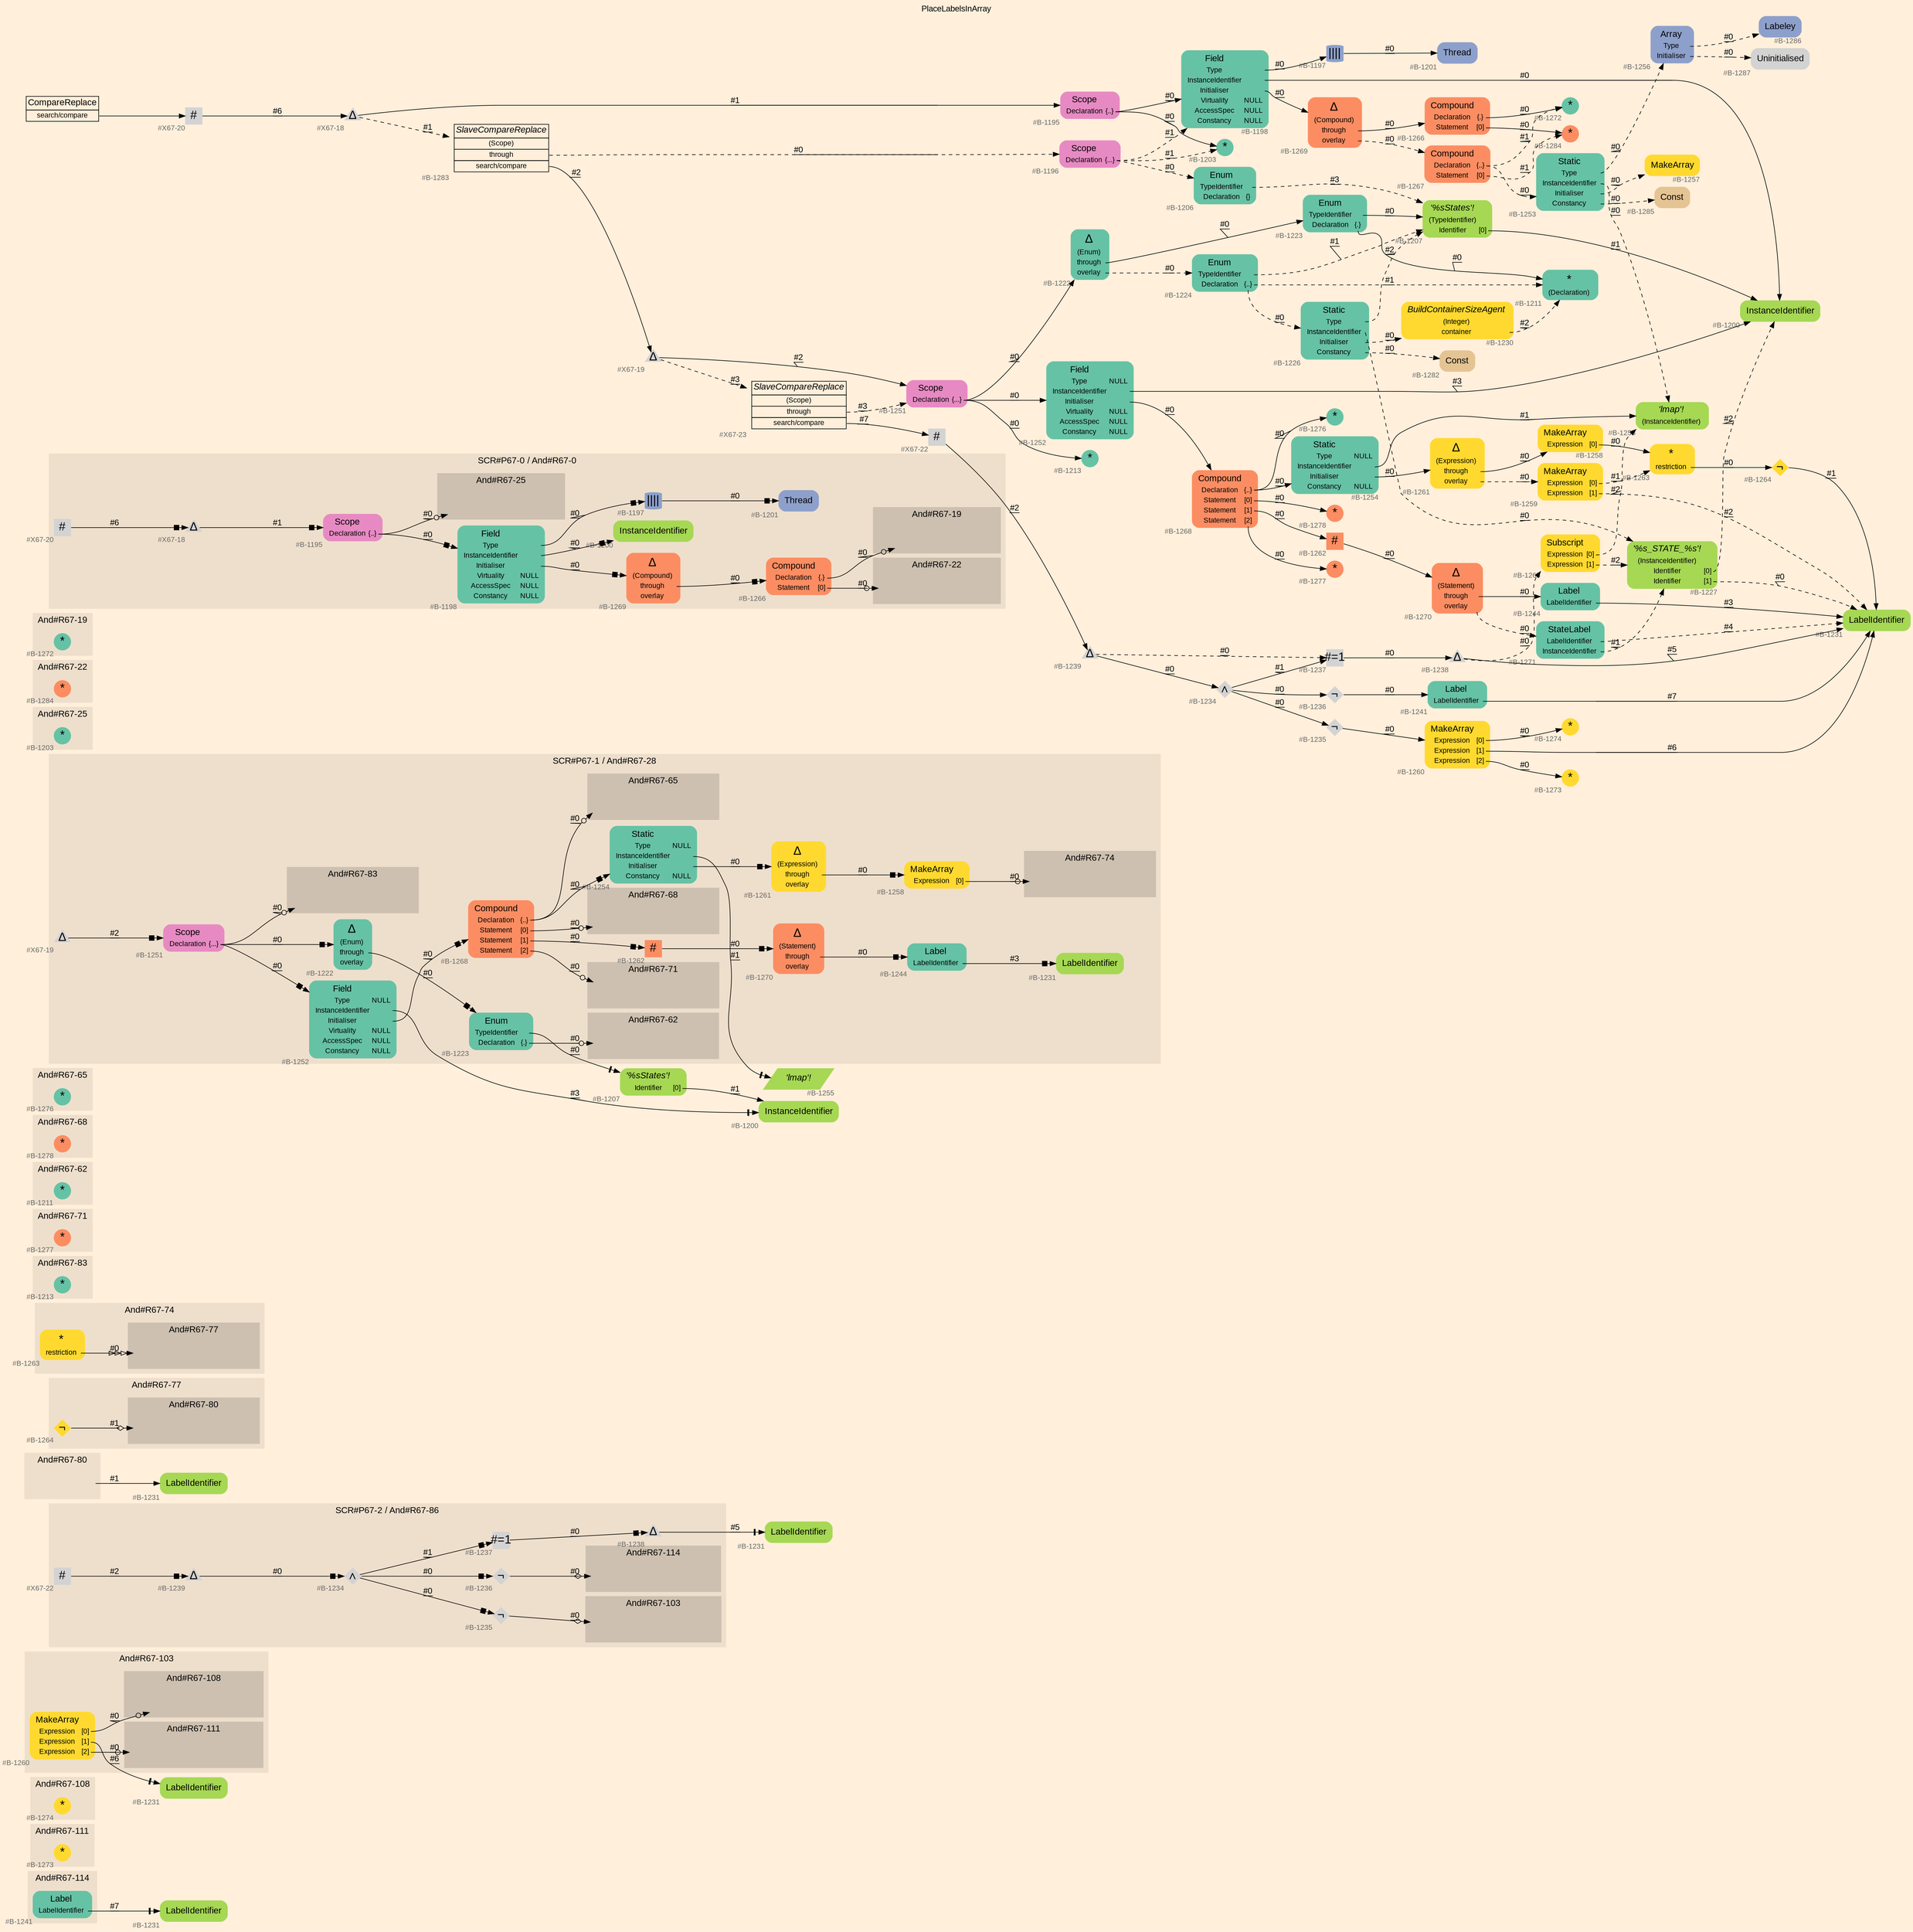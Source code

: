 digraph "PlaceLabelsInArray" {
label = "PlaceLabelsInArray"
labelloc = t
graph [
    rankdir = "LR"
    ranksep = 0.3
    bgcolor = antiquewhite1
    color = black
    fontcolor = black
    fontname = "Arial"
];
node [
    fontname = "Arial"
];
edge [
    fontname = "Arial"
];

// -------------------- figure And#R67-114 --------------------
// -------- region And#R67-114 ----------
subgraph "clusterAnd#R67-114" {
    label = "And#R67-114"
    style = "filled"
    color = antiquewhite2
    fontsize = "15"
    // -------- block And#R67-114/#B-1241 ----------
    "And#R67-114/#B-1241" [
        fillcolor = "/set28/1"
        xlabel = "#B-1241"
        fontsize = "12"
        fontcolor = grey40
        shape = "plaintext"
        label = <<TABLE BORDER="0" CELLBORDER="0" CELLSPACING="0">
         <TR><TD><FONT COLOR="black" POINT-SIZE="15">Label</FONT></TD></TR>
         <TR><TD><FONT COLOR="black" POINT-SIZE="12">LabelIdentifier</FONT></TD><TD PORT="port0"></TD></TR>
        </TABLE>>
        style = "rounded,filled"
    ];
    
}

// -------- block And#R67-114/#B-1231 ----------
"And#R67-114/#B-1231" [
    fillcolor = "/set28/5"
    xlabel = "#B-1231"
    fontsize = "12"
    fontcolor = grey40
    shape = "plaintext"
    label = <<TABLE BORDER="0" CELLBORDER="0" CELLSPACING="0">
     <TR><TD><FONT COLOR="black" POINT-SIZE="15">LabelIdentifier</FONT></TD></TR>
    </TABLE>>
    style = "rounded,filled"
];

"And#R67-114/#B-1241":port0 -> "And#R67-114/#B-1231" [
    arrowhead="normalnonetee"
    label = "#7"
    decorate = true
    color = black
    fontcolor = black
];


// -------------------- figure And#R67-111 --------------------
// -------- region And#R67-111 ----------
subgraph "clusterAnd#R67-111" {
    label = "And#R67-111"
    style = "filled"
    color = antiquewhite2
    fontsize = "15"
    // -------- block And#R67-111/#B-1273 ----------
    "And#R67-111/#B-1273" [
        fillcolor = "/set28/6"
        xlabel = "#B-1273"
        fontsize = "12"
        fontcolor = grey40
        shape = "circle"
        label = <<FONT COLOR="black" POINT-SIZE="20">*</FONT>>
        style = "filled"
        penwidth = 0.0
        fixedsize = true
        width = 0.4
        height = 0.4
    ];
    
}


// -------------------- figure And#R67-108 --------------------
// -------- region And#R67-108 ----------
subgraph "clusterAnd#R67-108" {
    label = "And#R67-108"
    style = "filled"
    color = antiquewhite2
    fontsize = "15"
    // -------- block And#R67-108/#B-1274 ----------
    "And#R67-108/#B-1274" [
        fillcolor = "/set28/6"
        xlabel = "#B-1274"
        fontsize = "12"
        fontcolor = grey40
        shape = "circle"
        label = <<FONT COLOR="black" POINT-SIZE="20">*</FONT>>
        style = "filled"
        penwidth = 0.0
        fixedsize = true
        width = 0.4
        height = 0.4
    ];
    
}


// -------------------- figure And#R67-103 --------------------
// -------- region And#R67-103 ----------
subgraph "clusterAnd#R67-103" {
    label = "And#R67-103"
    style = "filled"
    color = antiquewhite2
    fontsize = "15"
    // -------- block And#R67-103/#B-1260 ----------
    "And#R67-103/#B-1260" [
        fillcolor = "/set28/6"
        xlabel = "#B-1260"
        fontsize = "12"
        fontcolor = grey40
        shape = "plaintext"
        label = <<TABLE BORDER="0" CELLBORDER="0" CELLSPACING="0">
         <TR><TD><FONT COLOR="black" POINT-SIZE="15">MakeArray</FONT></TD></TR>
         <TR><TD><FONT COLOR="black" POINT-SIZE="12">Expression</FONT></TD><TD PORT="port0"><FONT COLOR="black" POINT-SIZE="12">[0]</FONT></TD></TR>
         <TR><TD><FONT COLOR="black" POINT-SIZE="12">Expression</FONT></TD><TD PORT="port1"><FONT COLOR="black" POINT-SIZE="12">[1]</FONT></TD></TR>
         <TR><TD><FONT COLOR="black" POINT-SIZE="12">Expression</FONT></TD><TD PORT="port2"><FONT COLOR="black" POINT-SIZE="12">[2]</FONT></TD></TR>
        </TABLE>>
        style = "rounded,filled"
    ];
    
    // -------- region And#R67-103/And#R67-108 ----------
    subgraph "clusterAnd#R67-103/And#R67-108" {
        label = "And#R67-108"
        style = "filled"
        color = antiquewhite3
        fontsize = "15"
        // -------- block And#R67-103/And#R67-108/#B-1274 ----------
        "And#R67-103/And#R67-108/#B-1274" [
            fillcolor = "/set28/6"
            xlabel = "#B-1274"
            fontsize = "12"
            fontcolor = grey40
            shape = "none"
            style = "invisible"
        ];
        
    }
    
    // -------- region And#R67-103/And#R67-111 ----------
    subgraph "clusterAnd#R67-103/And#R67-111" {
        label = "And#R67-111"
        style = "filled"
        color = antiquewhite3
        fontsize = "15"
        // -------- block And#R67-103/And#R67-111/#B-1273 ----------
        "And#R67-103/And#R67-111/#B-1273" [
            fillcolor = "/set28/6"
            xlabel = "#B-1273"
            fontsize = "12"
            fontcolor = grey40
            shape = "none"
            style = "invisible"
        ];
        
    }
    
}

// -------- block And#R67-103/#B-1231 ----------
"And#R67-103/#B-1231" [
    fillcolor = "/set28/5"
    xlabel = "#B-1231"
    fontsize = "12"
    fontcolor = grey40
    shape = "plaintext"
    label = <<TABLE BORDER="0" CELLBORDER="0" CELLSPACING="0">
     <TR><TD><FONT COLOR="black" POINT-SIZE="15">LabelIdentifier</FONT></TD></TR>
    </TABLE>>
    style = "rounded,filled"
];

"And#R67-103/#B-1260":port0 -> "And#R67-103/And#R67-108/#B-1274" [
    arrowhead="normalnoneodot"
    label = "#0"
    decorate = true
    color = black
    fontcolor = black
];

"And#R67-103/#B-1260":port1 -> "And#R67-103/#B-1231" [
    arrowhead="normalnonetee"
    label = "#6"
    decorate = true
    color = black
    fontcolor = black
];

"And#R67-103/#B-1260":port2 -> "And#R67-103/And#R67-111/#B-1273" [
    arrowhead="normalnoneodot"
    label = "#0"
    decorate = true
    color = black
    fontcolor = black
];


// -------------------- figure And#R67-86 --------------------
// -------- region And#R67-86 ----------
subgraph "clusterAnd#R67-86" {
    label = "SCR#P67-2 / And#R67-86"
    style = "filled"
    color = antiquewhite2
    fontsize = "15"
    // -------- block And#R67-86/#B-1234 ----------
    "And#R67-86/#B-1234" [
        xlabel = "#B-1234"
        fontsize = "12"
        fontcolor = grey40
        shape = "diamond"
        label = <<FONT COLOR="black" POINT-SIZE="20">∧</FONT>>
        style = "filled"
        penwidth = 0.0
        fixedsize = true
        width = 0.4
        height = 0.4
    ];
    
    // -------- block And#R67-86/#B-1235 ----------
    "And#R67-86/#B-1235" [
        xlabel = "#B-1235"
        fontsize = "12"
        fontcolor = grey40
        shape = "diamond"
        label = <<FONT COLOR="black" POINT-SIZE="20">¬</FONT>>
        style = "filled"
        penwidth = 0.0
        fixedsize = true
        width = 0.4
        height = 0.4
    ];
    
    // -------- block And#R67-86/#B-1236 ----------
    "And#R67-86/#B-1236" [
        xlabel = "#B-1236"
        fontsize = "12"
        fontcolor = grey40
        shape = "diamond"
        label = <<FONT COLOR="black" POINT-SIZE="20">¬</FONT>>
        style = "filled"
        penwidth = 0.0
        fixedsize = true
        width = 0.4
        height = 0.4
    ];
    
    // -------- block And#R67-86/#B-1237 ----------
    "And#R67-86/#B-1237" [
        xlabel = "#B-1237"
        fontsize = "12"
        fontcolor = grey40
        shape = "square"
        label = <<FONT COLOR="black" POINT-SIZE="20">#=1</FONT>>
        style = "filled"
        penwidth = 0.0
        fixedsize = true
        width = 0.4
        height = 0.4
    ];
    
    // -------- block And#R67-86/#B-1238 ----------
    "And#R67-86/#B-1238" [
        xlabel = "#B-1238"
        fontsize = "12"
        fontcolor = grey40
        shape = "triangle"
        label = <<FONT COLOR="black" POINT-SIZE="20">Δ</FONT>>
        style = "filled"
        penwidth = 0.0
        fixedsize = true
        width = 0.4
        height = 0.4
    ];
    
    // -------- block And#R67-86/#B-1239 ----------
    "And#R67-86/#B-1239" [
        xlabel = "#B-1239"
        fontsize = "12"
        fontcolor = grey40
        shape = "triangle"
        label = <<FONT COLOR="black" POINT-SIZE="20">Δ</FONT>>
        style = "filled"
        penwidth = 0.0
        fixedsize = true
        width = 0.4
        height = 0.4
    ];
    
    // -------- block And#R67-86/#X67-22 ----------
    "And#R67-86/#X67-22" [
        xlabel = "#X67-22"
        fontsize = "12"
        fontcolor = grey40
        shape = "square"
        label = <<FONT COLOR="black" POINT-SIZE="20">#</FONT>>
        style = "filled"
        penwidth = 0.0
        fixedsize = true
        width = 0.4
        height = 0.4
    ];
    
    // -------- region And#R67-86/And#R67-103 ----------
    subgraph "clusterAnd#R67-86/And#R67-103" {
        label = "And#R67-103"
        style = "filled"
        color = antiquewhite3
        fontsize = "15"
        // -------- block And#R67-86/And#R67-103/#B-1260 ----------
        "And#R67-86/And#R67-103/#B-1260" [
            fillcolor = "/set28/6"
            xlabel = "#B-1260"
            fontsize = "12"
            fontcolor = grey40
            shape = "none"
            style = "invisible"
        ];
        
    }
    
    // -------- region And#R67-86/And#R67-114 ----------
    subgraph "clusterAnd#R67-86/And#R67-114" {
        label = "And#R67-114"
        style = "filled"
        color = antiquewhite3
        fontsize = "15"
        // -------- block And#R67-86/And#R67-114/#B-1241 ----------
        "And#R67-86/And#R67-114/#B-1241" [
            fillcolor = "/set28/1"
            xlabel = "#B-1241"
            fontsize = "12"
            fontcolor = grey40
            shape = "none"
            style = "invisible"
        ];
        
    }
    
}

// -------- block And#R67-86/#B-1231 ----------
"And#R67-86/#B-1231" [
    fillcolor = "/set28/5"
    xlabel = "#B-1231"
    fontsize = "12"
    fontcolor = grey40
    shape = "plaintext"
    label = <<TABLE BORDER="0" CELLBORDER="0" CELLSPACING="0">
     <TR><TD><FONT COLOR="black" POINT-SIZE="15">LabelIdentifier</FONT></TD></TR>
    </TABLE>>
    style = "rounded,filled"
];

"And#R67-86/#B-1234" -> "And#R67-86/#B-1237" [
    arrowhead="normalnonebox"
    label = "#1"
    decorate = true
    color = black
    fontcolor = black
];

"And#R67-86/#B-1234" -> "And#R67-86/#B-1235" [
    arrowhead="normalnonebox"
    label = "#0"
    decorate = true
    color = black
    fontcolor = black
];

"And#R67-86/#B-1234" -> "And#R67-86/#B-1236" [
    arrowhead="normalnonebox"
    label = "#0"
    decorate = true
    color = black
    fontcolor = black
];

"And#R67-86/#B-1235" -> "And#R67-86/And#R67-103/#B-1260" [
    arrowhead="normalnoneodiamond"
    label = "#0"
    decorate = true
    color = black
    fontcolor = black
];

"And#R67-86/#B-1236" -> "And#R67-86/And#R67-114/#B-1241" [
    arrowhead="normalnoneodiamond"
    label = "#0"
    decorate = true
    color = black
    fontcolor = black
];

"And#R67-86/#B-1237" -> "And#R67-86/#B-1238" [
    arrowhead="normalnonebox"
    label = "#0"
    decorate = true
    color = black
    fontcolor = black
];

"And#R67-86/#B-1238" -> "And#R67-86/#B-1231" [
    arrowhead="normalnonetee"
    label = "#5"
    decorate = true
    color = black
    fontcolor = black
];

"And#R67-86/#B-1239" -> "And#R67-86/#B-1234" [
    arrowhead="normalnonebox"
    label = "#0"
    decorate = true
    color = black
    fontcolor = black
];

"And#R67-86/#X67-22" -> "And#R67-86/#B-1239" [
    arrowhead="normalnonebox"
    label = "#2"
    decorate = true
    color = black
    fontcolor = black
];


// -------------------- figure And#R67-80 --------------------
// -------- region And#R67-80 ----------
subgraph "clusterAnd#R67-80" {
    label = "And#R67-80"
    style = "filled"
    color = antiquewhite2
    fontsize = "15"
    // -------- block And#R67-80/IRIP ----------
    "And#R67-80/IRIP" [
        fontsize = "12"
        fontcolor = grey40
        shape = "none"
        style = "invisible"
    ];
    
}

// -------- block And#R67-80/#B-1231 ----------
"And#R67-80/#B-1231" [
    fillcolor = "/set28/5"
    xlabel = "#B-1231"
    fontsize = "12"
    fontcolor = grey40
    shape = "plaintext"
    label = <<TABLE BORDER="0" CELLBORDER="0" CELLSPACING="0">
     <TR><TD><FONT COLOR="black" POINT-SIZE="15">LabelIdentifier</FONT></TD></TR>
    </TABLE>>
    style = "rounded,filled"
];

"And#R67-80/IRIP" -> "And#R67-80/#B-1231" [
    label = "#1"
    decorate = true
    color = black
    fontcolor = black
];


// -------------------- figure And#R67-77 --------------------
// -------- region And#R67-77 ----------
subgraph "clusterAnd#R67-77" {
    label = "And#R67-77"
    style = "filled"
    color = antiquewhite2
    fontsize = "15"
    // -------- block And#R67-77/#B-1264 ----------
    "And#R67-77/#B-1264" [
        fillcolor = "/set28/6"
        xlabel = "#B-1264"
        fontsize = "12"
        fontcolor = grey40
        shape = "diamond"
        label = <<FONT COLOR="black" POINT-SIZE="20">¬</FONT>>
        style = "filled"
        penwidth = 0.0
        fixedsize = true
        width = 0.4
        height = 0.4
    ];
    
    // -------- region And#R67-77/And#R67-80 ----------
    subgraph "clusterAnd#R67-77/And#R67-80" {
        label = "And#R67-80"
        style = "filled"
        color = antiquewhite3
        fontsize = "15"
        // -------- block And#R67-77/And#R67-80/#B-1231 ----------
        "And#R67-77/And#R67-80/#B-1231" [
            fillcolor = "/set28/5"
            xlabel = "#B-1231"
            fontsize = "12"
            fontcolor = grey40
            shape = "none"
            style = "invisible"
        ];
        
    }
    
}

"And#R67-77/#B-1264" -> "And#R67-77/And#R67-80/#B-1231" [
    arrowhead="normalnoneodiamond"
    label = "#1"
    decorate = true
    color = black
    fontcolor = black
];


// -------------------- figure And#R67-74 --------------------
// -------- region And#R67-74 ----------
subgraph "clusterAnd#R67-74" {
    label = "And#R67-74"
    style = "filled"
    color = antiquewhite2
    fontsize = "15"
    // -------- block And#R67-74/#B-1263 ----------
    "And#R67-74/#B-1263" [
        fillcolor = "/set28/6"
        xlabel = "#B-1263"
        fontsize = "12"
        fontcolor = grey40
        shape = "plaintext"
        label = <<TABLE BORDER="0" CELLBORDER="0" CELLSPACING="0">
         <TR><TD><FONT COLOR="black" POINT-SIZE="20">*</FONT></TD></TR>
         <TR><TD><FONT COLOR="black" POINT-SIZE="12">restriction</FONT></TD><TD PORT="port0"></TD></TR>
        </TABLE>>
        style = "rounded,filled"
    ];
    
    // -------- region And#R67-74/And#R67-77 ----------
    subgraph "clusterAnd#R67-74/And#R67-77" {
        label = "And#R67-77"
        style = "filled"
        color = antiquewhite3
        fontsize = "15"
        // -------- block And#R67-74/And#R67-77/#B-1264 ----------
        "And#R67-74/And#R67-77/#B-1264" [
            fillcolor = "/set28/6"
            xlabel = "#B-1264"
            fontsize = "12"
            fontcolor = grey40
            shape = "none"
            style = "invisible"
        ];
        
    }
    
}

"And#R67-74/#B-1263":port0 -> "And#R67-74/And#R67-77/#B-1264" [
    arrowhead="normalonormalonormalonormal"
    label = "#0"
    decorate = true
    color = black
    fontcolor = black
];


// -------------------- figure And#R67-83 --------------------
// -------- region And#R67-83 ----------
subgraph "clusterAnd#R67-83" {
    label = "And#R67-83"
    style = "filled"
    color = antiquewhite2
    fontsize = "15"
    // -------- block And#R67-83/#B-1213 ----------
    "And#R67-83/#B-1213" [
        fillcolor = "/set28/1"
        xlabel = "#B-1213"
        fontsize = "12"
        fontcolor = grey40
        shape = "circle"
        label = <<FONT COLOR="black" POINT-SIZE="20">*</FONT>>
        style = "filled"
        penwidth = 0.0
        fixedsize = true
        width = 0.4
        height = 0.4
    ];
    
}


// -------------------- figure And#R67-71 --------------------
// -------- region And#R67-71 ----------
subgraph "clusterAnd#R67-71" {
    label = "And#R67-71"
    style = "filled"
    color = antiquewhite2
    fontsize = "15"
    // -------- block And#R67-71/#B-1277 ----------
    "And#R67-71/#B-1277" [
        fillcolor = "/set28/2"
        xlabel = "#B-1277"
        fontsize = "12"
        fontcolor = grey40
        shape = "circle"
        label = <<FONT COLOR="black" POINT-SIZE="20">*</FONT>>
        style = "filled"
        penwidth = 0.0
        fixedsize = true
        width = 0.4
        height = 0.4
    ];
    
}


// -------------------- figure And#R67-62 --------------------
// -------- region And#R67-62 ----------
subgraph "clusterAnd#R67-62" {
    label = "And#R67-62"
    style = "filled"
    color = antiquewhite2
    fontsize = "15"
    // -------- block And#R67-62/#B-1211 ----------
    "And#R67-62/#B-1211" [
        fillcolor = "/set28/1"
        xlabel = "#B-1211"
        fontsize = "12"
        fontcolor = grey40
        shape = "circle"
        label = <<FONT COLOR="black" POINT-SIZE="20">*</FONT>>
        style = "filled"
        penwidth = 0.0
        fixedsize = true
        width = 0.4
        height = 0.4
    ];
    
}


// -------------------- figure And#R67-68 --------------------
// -------- region And#R67-68 ----------
subgraph "clusterAnd#R67-68" {
    label = "And#R67-68"
    style = "filled"
    color = antiquewhite2
    fontsize = "15"
    // -------- block And#R67-68/#B-1278 ----------
    "And#R67-68/#B-1278" [
        fillcolor = "/set28/2"
        xlabel = "#B-1278"
        fontsize = "12"
        fontcolor = grey40
        shape = "circle"
        label = <<FONT COLOR="black" POINT-SIZE="20">*</FONT>>
        style = "filled"
        penwidth = 0.0
        fixedsize = true
        width = 0.4
        height = 0.4
    ];
    
}


// -------------------- figure And#R67-65 --------------------
// -------- region And#R67-65 ----------
subgraph "clusterAnd#R67-65" {
    label = "And#R67-65"
    style = "filled"
    color = antiquewhite2
    fontsize = "15"
    // -------- block And#R67-65/#B-1276 ----------
    "And#R67-65/#B-1276" [
        fillcolor = "/set28/1"
        xlabel = "#B-1276"
        fontsize = "12"
        fontcolor = grey40
        shape = "circle"
        label = <<FONT COLOR="black" POINT-SIZE="20">*</FONT>>
        style = "filled"
        penwidth = 0.0
        fixedsize = true
        width = 0.4
        height = 0.4
    ];
    
}


// -------------------- figure And#R67-28 --------------------
// -------- region And#R67-28 ----------
subgraph "clusterAnd#R67-28" {
    label = "SCR#P67-1 / And#R67-28"
    style = "filled"
    color = antiquewhite2
    fontsize = "15"
    // -------- block And#R67-28/#B-1222 ----------
    "And#R67-28/#B-1222" [
        fillcolor = "/set28/1"
        xlabel = "#B-1222"
        fontsize = "12"
        fontcolor = grey40
        shape = "plaintext"
        label = <<TABLE BORDER="0" CELLBORDER="0" CELLSPACING="0">
         <TR><TD><FONT COLOR="black" POINT-SIZE="20">Δ</FONT></TD></TR>
         <TR><TD><FONT COLOR="black" POINT-SIZE="12">(Enum)</FONT></TD><TD PORT="port0"></TD></TR>
         <TR><TD><FONT COLOR="black" POINT-SIZE="12">through</FONT></TD><TD PORT="port1"></TD></TR>
         <TR><TD><FONT COLOR="black" POINT-SIZE="12">overlay</FONT></TD><TD PORT="port2"></TD></TR>
        </TABLE>>
        style = "rounded,filled"
    ];
    
    // -------- block And#R67-28/#B-1223 ----------
    "And#R67-28/#B-1223" [
        fillcolor = "/set28/1"
        xlabel = "#B-1223"
        fontsize = "12"
        fontcolor = grey40
        shape = "plaintext"
        label = <<TABLE BORDER="0" CELLBORDER="0" CELLSPACING="0">
         <TR><TD><FONT COLOR="black" POINT-SIZE="15">Enum</FONT></TD></TR>
         <TR><TD><FONT COLOR="black" POINT-SIZE="12">TypeIdentifier</FONT></TD><TD PORT="port0"></TD></TR>
         <TR><TD><FONT COLOR="black" POINT-SIZE="12">Declaration</FONT></TD><TD PORT="port1"><FONT COLOR="black" POINT-SIZE="12">{.}</FONT></TD></TR>
        </TABLE>>
        style = "rounded,filled"
    ];
    
    // -------- block And#R67-28/#B-1231 ----------
    "And#R67-28/#B-1231" [
        fillcolor = "/set28/5"
        xlabel = "#B-1231"
        fontsize = "12"
        fontcolor = grey40
        shape = "plaintext"
        label = <<TABLE BORDER="0" CELLBORDER="0" CELLSPACING="0">
         <TR><TD><FONT COLOR="black" POINT-SIZE="15">LabelIdentifier</FONT></TD></TR>
        </TABLE>>
        style = "rounded,filled"
    ];
    
    // -------- block And#R67-28/#B-1244 ----------
    "And#R67-28/#B-1244" [
        fillcolor = "/set28/1"
        xlabel = "#B-1244"
        fontsize = "12"
        fontcolor = grey40
        shape = "plaintext"
        label = <<TABLE BORDER="0" CELLBORDER="0" CELLSPACING="0">
         <TR><TD><FONT COLOR="black" POINT-SIZE="15">Label</FONT></TD></TR>
         <TR><TD><FONT COLOR="black" POINT-SIZE="12">LabelIdentifier</FONT></TD><TD PORT="port0"></TD></TR>
        </TABLE>>
        style = "rounded,filled"
    ];
    
    // -------- block And#R67-28/#B-1251 ----------
    "And#R67-28/#B-1251" [
        fillcolor = "/set28/4"
        xlabel = "#B-1251"
        fontsize = "12"
        fontcolor = grey40
        shape = "plaintext"
        label = <<TABLE BORDER="0" CELLBORDER="0" CELLSPACING="0">
         <TR><TD><FONT COLOR="black" POINT-SIZE="15">Scope</FONT></TD></TR>
         <TR><TD><FONT COLOR="black" POINT-SIZE="12">Declaration</FONT></TD><TD PORT="port0"><FONT COLOR="black" POINT-SIZE="12">{...}</FONT></TD></TR>
        </TABLE>>
        style = "rounded,filled"
    ];
    
    // -------- block And#R67-28/#B-1252 ----------
    "And#R67-28/#B-1252" [
        fillcolor = "/set28/1"
        xlabel = "#B-1252"
        fontsize = "12"
        fontcolor = grey40
        shape = "plaintext"
        label = <<TABLE BORDER="0" CELLBORDER="0" CELLSPACING="0">
         <TR><TD><FONT COLOR="black" POINT-SIZE="15">Field</FONT></TD></TR>
         <TR><TD><FONT COLOR="black" POINT-SIZE="12">Type</FONT></TD><TD PORT="port0"><FONT COLOR="black" POINT-SIZE="12">NULL</FONT></TD></TR>
         <TR><TD><FONT COLOR="black" POINT-SIZE="12">InstanceIdentifier</FONT></TD><TD PORT="port1"></TD></TR>
         <TR><TD><FONT COLOR="black" POINT-SIZE="12">Initialiser</FONT></TD><TD PORT="port2"></TD></TR>
         <TR><TD><FONT COLOR="black" POINT-SIZE="12">Virtuality</FONT></TD><TD PORT="port3"><FONT COLOR="black" POINT-SIZE="12">NULL</FONT></TD></TR>
         <TR><TD><FONT COLOR="black" POINT-SIZE="12">AccessSpec</FONT></TD><TD PORT="port4"><FONT COLOR="black" POINT-SIZE="12">NULL</FONT></TD></TR>
         <TR><TD><FONT COLOR="black" POINT-SIZE="12">Constancy</FONT></TD><TD PORT="port5"><FONT COLOR="black" POINT-SIZE="12">NULL</FONT></TD></TR>
        </TABLE>>
        style = "rounded,filled"
    ];
    
    // -------- block And#R67-28/#B-1254 ----------
    "And#R67-28/#B-1254" [
        fillcolor = "/set28/1"
        xlabel = "#B-1254"
        fontsize = "12"
        fontcolor = grey40
        shape = "plaintext"
        label = <<TABLE BORDER="0" CELLBORDER="0" CELLSPACING="0">
         <TR><TD><FONT COLOR="black" POINT-SIZE="15">Static</FONT></TD></TR>
         <TR><TD><FONT COLOR="black" POINT-SIZE="12">Type</FONT></TD><TD PORT="port0"><FONT COLOR="black" POINT-SIZE="12">NULL</FONT></TD></TR>
         <TR><TD><FONT COLOR="black" POINT-SIZE="12">InstanceIdentifier</FONT></TD><TD PORT="port1"></TD></TR>
         <TR><TD><FONT COLOR="black" POINT-SIZE="12">Initialiser</FONT></TD><TD PORT="port2"></TD></TR>
         <TR><TD><FONT COLOR="black" POINT-SIZE="12">Constancy</FONT></TD><TD PORT="port3"><FONT COLOR="black" POINT-SIZE="12">NULL</FONT></TD></TR>
        </TABLE>>
        style = "rounded,filled"
    ];
    
    // -------- block And#R67-28/#B-1258 ----------
    "And#R67-28/#B-1258" [
        fillcolor = "/set28/6"
        xlabel = "#B-1258"
        fontsize = "12"
        fontcolor = grey40
        shape = "plaintext"
        label = <<TABLE BORDER="0" CELLBORDER="0" CELLSPACING="0">
         <TR><TD><FONT COLOR="black" POINT-SIZE="15">MakeArray</FONT></TD></TR>
         <TR><TD><FONT COLOR="black" POINT-SIZE="12">Expression</FONT></TD><TD PORT="port0"><FONT COLOR="black" POINT-SIZE="12">[0]</FONT></TD></TR>
        </TABLE>>
        style = "rounded,filled"
    ];
    
    // -------- block And#R67-28/#B-1261 ----------
    "And#R67-28/#B-1261" [
        fillcolor = "/set28/6"
        xlabel = "#B-1261"
        fontsize = "12"
        fontcolor = grey40
        shape = "plaintext"
        label = <<TABLE BORDER="0" CELLBORDER="0" CELLSPACING="0">
         <TR><TD><FONT COLOR="black" POINT-SIZE="20">Δ</FONT></TD></TR>
         <TR><TD><FONT COLOR="black" POINT-SIZE="12">(Expression)</FONT></TD><TD PORT="port0"></TD></TR>
         <TR><TD><FONT COLOR="black" POINT-SIZE="12">through</FONT></TD><TD PORT="port1"></TD></TR>
         <TR><TD><FONT COLOR="black" POINT-SIZE="12">overlay</FONT></TD><TD PORT="port2"></TD></TR>
        </TABLE>>
        style = "rounded,filled"
    ];
    
    // -------- block And#R67-28/#B-1262 ----------
    "And#R67-28/#B-1262" [
        fillcolor = "/set28/2"
        xlabel = "#B-1262"
        fontsize = "12"
        fontcolor = grey40
        shape = "square"
        label = <<FONT COLOR="black" POINT-SIZE="20">#</FONT>>
        style = "filled"
        penwidth = 0.0
        fixedsize = true
        width = 0.4
        height = 0.4
    ];
    
    // -------- block And#R67-28/#B-1268 ----------
    "And#R67-28/#B-1268" [
        fillcolor = "/set28/2"
        xlabel = "#B-1268"
        fontsize = "12"
        fontcolor = grey40
        shape = "plaintext"
        label = <<TABLE BORDER="0" CELLBORDER="0" CELLSPACING="0">
         <TR><TD><FONT COLOR="black" POINT-SIZE="15">Compound</FONT></TD></TR>
         <TR><TD><FONT COLOR="black" POINT-SIZE="12">Declaration</FONT></TD><TD PORT="port0"><FONT COLOR="black" POINT-SIZE="12">{..}</FONT></TD></TR>
         <TR><TD><FONT COLOR="black" POINT-SIZE="12">Statement</FONT></TD><TD PORT="port1"><FONT COLOR="black" POINT-SIZE="12">[0]</FONT></TD></TR>
         <TR><TD><FONT COLOR="black" POINT-SIZE="12">Statement</FONT></TD><TD PORT="port2"><FONT COLOR="black" POINT-SIZE="12">[1]</FONT></TD></TR>
         <TR><TD><FONT COLOR="black" POINT-SIZE="12">Statement</FONT></TD><TD PORT="port3"><FONT COLOR="black" POINT-SIZE="12">[2]</FONT></TD></TR>
        </TABLE>>
        style = "rounded,filled"
    ];
    
    // -------- block And#R67-28/#B-1270 ----------
    "And#R67-28/#B-1270" [
        fillcolor = "/set28/2"
        xlabel = "#B-1270"
        fontsize = "12"
        fontcolor = grey40
        shape = "plaintext"
        label = <<TABLE BORDER="0" CELLBORDER="0" CELLSPACING="0">
         <TR><TD><FONT COLOR="black" POINT-SIZE="20">Δ</FONT></TD></TR>
         <TR><TD><FONT COLOR="black" POINT-SIZE="12">(Statement)</FONT></TD><TD PORT="port0"></TD></TR>
         <TR><TD><FONT COLOR="black" POINT-SIZE="12">through</FONT></TD><TD PORT="port1"></TD></TR>
         <TR><TD><FONT COLOR="black" POINT-SIZE="12">overlay</FONT></TD><TD PORT="port2"></TD></TR>
        </TABLE>>
        style = "rounded,filled"
    ];
    
    // -------- block And#R67-28/#X67-19 ----------
    "And#R67-28/#X67-19" [
        xlabel = "#X67-19"
        fontsize = "12"
        fontcolor = grey40
        shape = "triangle"
        label = <<FONT COLOR="black" POINT-SIZE="20">Δ</FONT>>
        style = "filled"
        penwidth = 0.0
        fixedsize = true
        width = 0.4
        height = 0.4
    ];
    
    // -------- region And#R67-28/And#R67-65 ----------
    subgraph "clusterAnd#R67-28/And#R67-65" {
        label = "And#R67-65"
        style = "filled"
        color = antiquewhite3
        fontsize = "15"
        // -------- block And#R67-28/And#R67-65/#B-1276 ----------
        "And#R67-28/And#R67-65/#B-1276" [
            fillcolor = "/set28/1"
            xlabel = "#B-1276"
            fontsize = "12"
            fontcolor = grey40
            shape = "none"
            style = "invisible"
        ];
        
    }
    
    // -------- region And#R67-28/And#R67-68 ----------
    subgraph "clusterAnd#R67-28/And#R67-68" {
        label = "And#R67-68"
        style = "filled"
        color = antiquewhite3
        fontsize = "15"
        // -------- block And#R67-28/And#R67-68/#B-1278 ----------
        "And#R67-28/And#R67-68/#B-1278" [
            fillcolor = "/set28/2"
            xlabel = "#B-1278"
            fontsize = "12"
            fontcolor = grey40
            shape = "none"
            style = "invisible"
        ];
        
    }
    
    // -------- region And#R67-28/And#R67-62 ----------
    subgraph "clusterAnd#R67-28/And#R67-62" {
        label = "And#R67-62"
        style = "filled"
        color = antiquewhite3
        fontsize = "15"
        // -------- block And#R67-28/And#R67-62/#B-1211 ----------
        "And#R67-28/And#R67-62/#B-1211" [
            fillcolor = "/set28/1"
            xlabel = "#B-1211"
            fontsize = "12"
            fontcolor = grey40
            shape = "none"
            style = "invisible"
        ];
        
    }
    
    // -------- region And#R67-28/And#R67-71 ----------
    subgraph "clusterAnd#R67-28/And#R67-71" {
        label = "And#R67-71"
        style = "filled"
        color = antiquewhite3
        fontsize = "15"
        // -------- block And#R67-28/And#R67-71/#B-1277 ----------
        "And#R67-28/And#R67-71/#B-1277" [
            fillcolor = "/set28/2"
            xlabel = "#B-1277"
            fontsize = "12"
            fontcolor = grey40
            shape = "none"
            style = "invisible"
        ];
        
    }
    
    // -------- region And#R67-28/And#R67-83 ----------
    subgraph "clusterAnd#R67-28/And#R67-83" {
        label = "And#R67-83"
        style = "filled"
        color = antiquewhite3
        fontsize = "15"
        // -------- block And#R67-28/And#R67-83/#B-1213 ----------
        "And#R67-28/And#R67-83/#B-1213" [
            fillcolor = "/set28/1"
            xlabel = "#B-1213"
            fontsize = "12"
            fontcolor = grey40
            shape = "none"
            style = "invisible"
        ];
        
    }
    
    // -------- region And#R67-28/And#R67-74 ----------
    subgraph "clusterAnd#R67-28/And#R67-74" {
        label = "And#R67-74"
        style = "filled"
        color = antiquewhite3
        fontsize = "15"
        // -------- block And#R67-28/And#R67-74/#B-1263 ----------
        "And#R67-28/And#R67-74/#B-1263" [
            fillcolor = "/set28/6"
            xlabel = "#B-1263"
            fontsize = "12"
            fontcolor = grey40
            shape = "none"
            style = "invisible"
        ];
        
    }
    
}

// -------- block And#R67-28/#B-1200 ----------
"And#R67-28/#B-1200" [
    fillcolor = "/set28/5"
    xlabel = "#B-1200"
    fontsize = "12"
    fontcolor = grey40
    shape = "plaintext"
    label = <<TABLE BORDER="0" CELLBORDER="0" CELLSPACING="0">
     <TR><TD><FONT COLOR="black" POINT-SIZE="15">InstanceIdentifier</FONT></TD></TR>
    </TABLE>>
    style = "rounded,filled"
];

// -------- block And#R67-28/#B-1207 ----------
"And#R67-28/#B-1207" [
    fillcolor = "/set28/5"
    xlabel = "#B-1207"
    fontsize = "12"
    fontcolor = grey40
    shape = "plaintext"
    label = <<TABLE BORDER="0" CELLBORDER="0" CELLSPACING="0">
     <TR><TD><FONT COLOR="black" POINT-SIZE="15"><I>'%sStates'!</I></FONT></TD></TR>
     <TR><TD><FONT COLOR="black" POINT-SIZE="12">Identifier</FONT></TD><TD PORT="port0"><FONT COLOR="black" POINT-SIZE="12">[0]</FONT></TD></TR>
    </TABLE>>
    style = "rounded,filled"
];

// -------- block And#R67-28/#B-1255 ----------
"And#R67-28/#B-1255" [
    fillcolor = "/set28/5"
    xlabel = "#B-1255"
    fontsize = "12"
    fontcolor = grey40
    shape = "parallelogram"
    label = <<FONT COLOR="black" POINT-SIZE="15"><I>'lmap'!</I></FONT>>
    style = "filled"
    penwidth = 0.0
];

"And#R67-28/#B-1222":port1 -> "And#R67-28/#B-1223" [
    arrowhead="normalnonebox"
    label = "#0"
    decorate = true
    color = black
    fontcolor = black
];

"And#R67-28/#B-1223":port0 -> "And#R67-28/#B-1207" [
    arrowhead="normalnonetee"
    label = "#0"
    decorate = true
    color = black
    fontcolor = black
];

"And#R67-28/#B-1223":port1 -> "And#R67-28/And#R67-62/#B-1211" [
    arrowhead="normalnoneodot"
    label = "#0"
    decorate = true
    color = black
    fontcolor = black
];

"And#R67-28/#B-1244":port0 -> "And#R67-28/#B-1231" [
    arrowhead="normalnonebox"
    label = "#3"
    decorate = true
    color = black
    fontcolor = black
];

"And#R67-28/#B-1251":port0 -> "And#R67-28/And#R67-83/#B-1213" [
    arrowhead="normalnoneodot"
    label = "#0"
    decorate = true
    color = black
    fontcolor = black
];

"And#R67-28/#B-1251":port0 -> "And#R67-28/#B-1222" [
    arrowhead="normalnonebox"
    label = "#0"
    decorate = true
    color = black
    fontcolor = black
];

"And#R67-28/#B-1251":port0 -> "And#R67-28/#B-1252" [
    arrowhead="normalnonebox"
    label = "#0"
    decorate = true
    color = black
    fontcolor = black
];

"And#R67-28/#B-1252":port1 -> "And#R67-28/#B-1200" [
    arrowhead="normalnonetee"
    label = "#3"
    decorate = true
    color = black
    fontcolor = black
];

"And#R67-28/#B-1252":port2 -> "And#R67-28/#B-1268" [
    arrowhead="normalnonebox"
    label = "#0"
    decorate = true
    color = black
    fontcolor = black
];

"And#R67-28/#B-1254":port1 -> "And#R67-28/#B-1255" [
    arrowhead="normalnonetee"
    label = "#1"
    decorate = true
    color = black
    fontcolor = black
];

"And#R67-28/#B-1254":port2 -> "And#R67-28/#B-1261" [
    arrowhead="normalnonebox"
    label = "#0"
    decorate = true
    color = black
    fontcolor = black
];

"And#R67-28/#B-1258":port0 -> "And#R67-28/And#R67-74/#B-1263" [
    arrowhead="normalnoneodot"
    label = "#0"
    decorate = true
    color = black
    fontcolor = black
];

"And#R67-28/#B-1261":port1 -> "And#R67-28/#B-1258" [
    arrowhead="normalnonebox"
    label = "#0"
    decorate = true
    color = black
    fontcolor = black
];

"And#R67-28/#B-1262" -> "And#R67-28/#B-1270" [
    arrowhead="normalnonebox"
    label = "#0"
    decorate = true
    color = black
    fontcolor = black
];

"And#R67-28/#B-1268":port0 -> "And#R67-28/And#R67-65/#B-1276" [
    arrowhead="normalnoneodot"
    label = "#0"
    decorate = true
    color = black
    fontcolor = black
];

"And#R67-28/#B-1268":port0 -> "And#R67-28/#B-1254" [
    arrowhead="normalnonebox"
    label = "#0"
    decorate = true
    color = black
    fontcolor = black
];

"And#R67-28/#B-1268":port1 -> "And#R67-28/And#R67-68/#B-1278" [
    arrowhead="normalnoneodot"
    label = "#0"
    decorate = true
    color = black
    fontcolor = black
];

"And#R67-28/#B-1268":port2 -> "And#R67-28/#B-1262" [
    arrowhead="normalnonebox"
    label = "#0"
    decorate = true
    color = black
    fontcolor = black
];

"And#R67-28/#B-1268":port3 -> "And#R67-28/And#R67-71/#B-1277" [
    arrowhead="normalnoneodot"
    label = "#0"
    decorate = true
    color = black
    fontcolor = black
];

"And#R67-28/#B-1270":port1 -> "And#R67-28/#B-1244" [
    arrowhead="normalnonebox"
    label = "#0"
    decorate = true
    color = black
    fontcolor = black
];

"And#R67-28/#X67-19" -> "And#R67-28/#B-1251" [
    arrowhead="normalnonebox"
    label = "#2"
    decorate = true
    color = black
    fontcolor = black
];

"And#R67-28/#B-1207":port0 -> "And#R67-28/#B-1200" [
    label = "#1"
    decorate = true
    color = black
    fontcolor = black
];


// -------------------- figure And#R67-25 --------------------
// -------- region And#R67-25 ----------
subgraph "clusterAnd#R67-25" {
    label = "And#R67-25"
    style = "filled"
    color = antiquewhite2
    fontsize = "15"
    // -------- block And#R67-25/#B-1203 ----------
    "And#R67-25/#B-1203" [
        fillcolor = "/set28/1"
        xlabel = "#B-1203"
        fontsize = "12"
        fontcolor = grey40
        shape = "circle"
        label = <<FONT COLOR="black" POINT-SIZE="20">*</FONT>>
        style = "filled"
        penwidth = 0.0
        fixedsize = true
        width = 0.4
        height = 0.4
    ];
    
}


// -------------------- figure And#R67-22 --------------------
// -------- region And#R67-22 ----------
subgraph "clusterAnd#R67-22" {
    label = "And#R67-22"
    style = "filled"
    color = antiquewhite2
    fontsize = "15"
    // -------- block And#R67-22/#B-1284 ----------
    "And#R67-22/#B-1284" [
        fillcolor = "/set28/2"
        xlabel = "#B-1284"
        fontsize = "12"
        fontcolor = grey40
        shape = "circle"
        label = <<FONT COLOR="black" POINT-SIZE="20">*</FONT>>
        style = "filled"
        penwidth = 0.0
        fixedsize = true
        width = 0.4
        height = 0.4
    ];
    
}


// -------------------- figure And#R67-19 --------------------
// -------- region And#R67-19 ----------
subgraph "clusterAnd#R67-19" {
    label = "And#R67-19"
    style = "filled"
    color = antiquewhite2
    fontsize = "15"
    // -------- block And#R67-19/#B-1272 ----------
    "And#R67-19/#B-1272" [
        fillcolor = "/set28/1"
        xlabel = "#B-1272"
        fontsize = "12"
        fontcolor = grey40
        shape = "circle"
        label = <<FONT COLOR="black" POINT-SIZE="20">*</FONT>>
        style = "filled"
        penwidth = 0.0
        fixedsize = true
        width = 0.4
        height = 0.4
    ];
    
}


// -------------------- figure And#R67-0 --------------------
// -------- region And#R67-0 ----------
subgraph "clusterAnd#R67-0" {
    label = "SCR#P67-0 / And#R67-0"
    style = "filled"
    color = antiquewhite2
    fontsize = "15"
    // -------- block And#R67-0/#B-1195 ----------
    "And#R67-0/#B-1195" [
        fillcolor = "/set28/4"
        xlabel = "#B-1195"
        fontsize = "12"
        fontcolor = grey40
        shape = "plaintext"
        label = <<TABLE BORDER="0" CELLBORDER="0" CELLSPACING="0">
         <TR><TD><FONT COLOR="black" POINT-SIZE="15">Scope</FONT></TD></TR>
         <TR><TD><FONT COLOR="black" POINT-SIZE="12">Declaration</FONT></TD><TD PORT="port0"><FONT COLOR="black" POINT-SIZE="12">{..}</FONT></TD></TR>
        </TABLE>>
        style = "rounded,filled"
    ];
    
    // -------- block And#R67-0/#B-1197 ----------
    "And#R67-0/#B-1197" [
        fillcolor = "/set28/3"
        xlabel = "#B-1197"
        fontsize = "12"
        fontcolor = grey40
        shape = "cylinder"
        label = <<FONT COLOR="black" POINT-SIZE="20">||||</FONT>>
        style = "filled"
        penwidth = 0.0
        fixedsize = true
        width = 0.4
        height = 0.4
    ];
    
    // -------- block And#R67-0/#B-1198 ----------
    "And#R67-0/#B-1198" [
        fillcolor = "/set28/1"
        xlabel = "#B-1198"
        fontsize = "12"
        fontcolor = grey40
        shape = "plaintext"
        label = <<TABLE BORDER="0" CELLBORDER="0" CELLSPACING="0">
         <TR><TD><FONT COLOR="black" POINT-SIZE="15">Field</FONT></TD></TR>
         <TR><TD><FONT COLOR="black" POINT-SIZE="12">Type</FONT></TD><TD PORT="port0"></TD></TR>
         <TR><TD><FONT COLOR="black" POINT-SIZE="12">InstanceIdentifier</FONT></TD><TD PORT="port1"></TD></TR>
         <TR><TD><FONT COLOR="black" POINT-SIZE="12">Initialiser</FONT></TD><TD PORT="port2"></TD></TR>
         <TR><TD><FONT COLOR="black" POINT-SIZE="12">Virtuality</FONT></TD><TD PORT="port3"><FONT COLOR="black" POINT-SIZE="12">NULL</FONT></TD></TR>
         <TR><TD><FONT COLOR="black" POINT-SIZE="12">AccessSpec</FONT></TD><TD PORT="port4"><FONT COLOR="black" POINT-SIZE="12">NULL</FONT></TD></TR>
         <TR><TD><FONT COLOR="black" POINT-SIZE="12">Constancy</FONT></TD><TD PORT="port5"><FONT COLOR="black" POINT-SIZE="12">NULL</FONT></TD></TR>
        </TABLE>>
        style = "rounded,filled"
    ];
    
    // -------- block And#R67-0/#B-1200 ----------
    "And#R67-0/#B-1200" [
        fillcolor = "/set28/5"
        xlabel = "#B-1200"
        fontsize = "12"
        fontcolor = grey40
        shape = "plaintext"
        label = <<TABLE BORDER="0" CELLBORDER="0" CELLSPACING="0">
         <TR><TD><FONT COLOR="black" POINT-SIZE="15">InstanceIdentifier</FONT></TD></TR>
        </TABLE>>
        style = "rounded,filled"
    ];
    
    // -------- block And#R67-0/#B-1201 ----------
    "And#R67-0/#B-1201" [
        fillcolor = "/set28/3"
        xlabel = "#B-1201"
        fontsize = "12"
        fontcolor = grey40
        shape = "plaintext"
        label = <<TABLE BORDER="0" CELLBORDER="0" CELLSPACING="0">
         <TR><TD><FONT COLOR="black" POINT-SIZE="15">Thread</FONT></TD></TR>
        </TABLE>>
        style = "rounded,filled"
    ];
    
    // -------- block And#R67-0/#B-1266 ----------
    "And#R67-0/#B-1266" [
        fillcolor = "/set28/2"
        xlabel = "#B-1266"
        fontsize = "12"
        fontcolor = grey40
        shape = "plaintext"
        label = <<TABLE BORDER="0" CELLBORDER="0" CELLSPACING="0">
         <TR><TD><FONT COLOR="black" POINT-SIZE="15">Compound</FONT></TD></TR>
         <TR><TD><FONT COLOR="black" POINT-SIZE="12">Declaration</FONT></TD><TD PORT="port0"><FONT COLOR="black" POINT-SIZE="12">{.}</FONT></TD></TR>
         <TR><TD><FONT COLOR="black" POINT-SIZE="12">Statement</FONT></TD><TD PORT="port1"><FONT COLOR="black" POINT-SIZE="12">[0]</FONT></TD></TR>
        </TABLE>>
        style = "rounded,filled"
    ];
    
    // -------- block And#R67-0/#B-1269 ----------
    "And#R67-0/#B-1269" [
        fillcolor = "/set28/2"
        xlabel = "#B-1269"
        fontsize = "12"
        fontcolor = grey40
        shape = "plaintext"
        label = <<TABLE BORDER="0" CELLBORDER="0" CELLSPACING="0">
         <TR><TD><FONT COLOR="black" POINT-SIZE="20">Δ</FONT></TD></TR>
         <TR><TD><FONT COLOR="black" POINT-SIZE="12">(Compound)</FONT></TD><TD PORT="port0"></TD></TR>
         <TR><TD><FONT COLOR="black" POINT-SIZE="12">through</FONT></TD><TD PORT="port1"></TD></TR>
         <TR><TD><FONT COLOR="black" POINT-SIZE="12">overlay</FONT></TD><TD PORT="port2"></TD></TR>
        </TABLE>>
        style = "rounded,filled"
    ];
    
    // -------- block And#R67-0/#X67-18 ----------
    "And#R67-0/#X67-18" [
        xlabel = "#X67-18"
        fontsize = "12"
        fontcolor = grey40
        shape = "triangle"
        label = <<FONT COLOR="black" POINT-SIZE="20">Δ</FONT>>
        style = "filled"
        penwidth = 0.0
        fixedsize = true
        width = 0.4
        height = 0.4
    ];
    
    // -------- block And#R67-0/#X67-20 ----------
    "And#R67-0/#X67-20" [
        xlabel = "#X67-20"
        fontsize = "12"
        fontcolor = grey40
        shape = "square"
        label = <<FONT COLOR="black" POINT-SIZE="20">#</FONT>>
        style = "filled"
        penwidth = 0.0
        fixedsize = true
        width = 0.4
        height = 0.4
    ];
    
    // -------- region And#R67-0/And#R67-19 ----------
    subgraph "clusterAnd#R67-0/And#R67-19" {
        label = "And#R67-19"
        style = "filled"
        color = antiquewhite3
        fontsize = "15"
        // -------- block And#R67-0/And#R67-19/#B-1272 ----------
        "And#R67-0/And#R67-19/#B-1272" [
            fillcolor = "/set28/1"
            xlabel = "#B-1272"
            fontsize = "12"
            fontcolor = grey40
            shape = "none"
            style = "invisible"
        ];
        
    }
    
    // -------- region And#R67-0/And#R67-22 ----------
    subgraph "clusterAnd#R67-0/And#R67-22" {
        label = "And#R67-22"
        style = "filled"
        color = antiquewhite3
        fontsize = "15"
        // -------- block And#R67-0/And#R67-22/#B-1284 ----------
        "And#R67-0/And#R67-22/#B-1284" [
            fillcolor = "/set28/2"
            xlabel = "#B-1284"
            fontsize = "12"
            fontcolor = grey40
            shape = "none"
            style = "invisible"
        ];
        
    }
    
    // -------- region And#R67-0/And#R67-25 ----------
    subgraph "clusterAnd#R67-0/And#R67-25" {
        label = "And#R67-25"
        style = "filled"
        color = antiquewhite3
        fontsize = "15"
        // -------- block And#R67-0/And#R67-25/#B-1203 ----------
        "And#R67-0/And#R67-25/#B-1203" [
            fillcolor = "/set28/1"
            xlabel = "#B-1203"
            fontsize = "12"
            fontcolor = grey40
            shape = "none"
            style = "invisible"
        ];
        
    }
    
}

"And#R67-0/#B-1195":port0 -> "And#R67-0/And#R67-25/#B-1203" [
    arrowhead="normalnoneodot"
    label = "#0"
    decorate = true
    color = black
    fontcolor = black
];

"And#R67-0/#B-1195":port0 -> "And#R67-0/#B-1198" [
    arrowhead="normalnonebox"
    label = "#0"
    decorate = true
    color = black
    fontcolor = black
];

"And#R67-0/#B-1197" -> "And#R67-0/#B-1201" [
    arrowhead="normalnonebox"
    label = "#0"
    decorate = true
    color = black
    fontcolor = black
];

"And#R67-0/#B-1198":port0 -> "And#R67-0/#B-1197" [
    arrowhead="normalnonebox"
    label = "#0"
    decorate = true
    color = black
    fontcolor = black
];

"And#R67-0/#B-1198":port1 -> "And#R67-0/#B-1200" [
    arrowhead="normalnonebox"
    label = "#0"
    decorate = true
    color = black
    fontcolor = black
];

"And#R67-0/#B-1198":port2 -> "And#R67-0/#B-1269" [
    arrowhead="normalnonebox"
    label = "#0"
    decorate = true
    color = black
    fontcolor = black
];

"And#R67-0/#B-1266":port0 -> "And#R67-0/And#R67-19/#B-1272" [
    arrowhead="normalnoneodot"
    label = "#0"
    decorate = true
    color = black
    fontcolor = black
];

"And#R67-0/#B-1266":port1 -> "And#R67-0/And#R67-22/#B-1284" [
    arrowhead="normalnoneodot"
    label = "#0"
    decorate = true
    color = black
    fontcolor = black
];

"And#R67-0/#B-1269":port1 -> "And#R67-0/#B-1266" [
    arrowhead="normalnonebox"
    label = "#0"
    decorate = true
    color = black
    fontcolor = black
];

"And#R67-0/#X67-18" -> "And#R67-0/#B-1195" [
    arrowhead="normalnonebox"
    label = "#1"
    decorate = true
    color = black
    fontcolor = black
];

"And#R67-0/#X67-20" -> "And#R67-0/#X67-18" [
    arrowhead="normalnonebox"
    label = "#6"
    decorate = true
    color = black
    fontcolor = black
];


// -------------------- transformation figure --------------------
// -------- block CR#X67-21 ----------
"CR#X67-21" [
    fillcolor = antiquewhite1
    fontsize = "12"
    fontcolor = grey40
    shape = "plaintext"
    label = <<TABLE BORDER="0" CELLBORDER="1" CELLSPACING="0">
     <TR><TD><FONT COLOR="black" POINT-SIZE="15">CompareReplace</FONT></TD></TR>
     <TR><TD PORT="port0"><FONT COLOR="black" POINT-SIZE="12">search/compare</FONT></TD></TR>
    </TABLE>>
    style = "filled"
    color = black
];

// -------- block #X67-20 ----------
"#X67-20" [
    xlabel = "#X67-20"
    fontsize = "12"
    fontcolor = grey40
    shape = "square"
    label = <<FONT COLOR="black" POINT-SIZE="20">#</FONT>>
    style = "filled"
    penwidth = 0.0
    fixedsize = true
    width = 0.4
    height = 0.4
];

// -------- block #X67-18 ----------
"#X67-18" [
    xlabel = "#X67-18"
    fontsize = "12"
    fontcolor = grey40
    shape = "triangle"
    label = <<FONT COLOR="black" POINT-SIZE="20">Δ</FONT>>
    style = "filled"
    penwidth = 0.0
    fixedsize = true
    width = 0.4
    height = 0.4
];

// -------- block #B-1195 ----------
"#B-1195" [
    fillcolor = "/set28/4"
    xlabel = "#B-1195"
    fontsize = "12"
    fontcolor = grey40
    shape = "plaintext"
    label = <<TABLE BORDER="0" CELLBORDER="0" CELLSPACING="0">
     <TR><TD><FONT COLOR="black" POINT-SIZE="15">Scope</FONT></TD></TR>
     <TR><TD><FONT COLOR="black" POINT-SIZE="12">Declaration</FONT></TD><TD PORT="port0"><FONT COLOR="black" POINT-SIZE="12">{..}</FONT></TD></TR>
    </TABLE>>
    style = "rounded,filled"
];

// -------- block #B-1203 ----------
"#B-1203" [
    fillcolor = "/set28/1"
    xlabel = "#B-1203"
    fontsize = "12"
    fontcolor = grey40
    shape = "circle"
    label = <<FONT COLOR="black" POINT-SIZE="20">*</FONT>>
    style = "filled"
    penwidth = 0.0
    fixedsize = true
    width = 0.4
    height = 0.4
];

// -------- block #B-1198 ----------
"#B-1198" [
    fillcolor = "/set28/1"
    xlabel = "#B-1198"
    fontsize = "12"
    fontcolor = grey40
    shape = "plaintext"
    label = <<TABLE BORDER="0" CELLBORDER="0" CELLSPACING="0">
     <TR><TD><FONT COLOR="black" POINT-SIZE="15">Field</FONT></TD></TR>
     <TR><TD><FONT COLOR="black" POINT-SIZE="12">Type</FONT></TD><TD PORT="port0"></TD></TR>
     <TR><TD><FONT COLOR="black" POINT-SIZE="12">InstanceIdentifier</FONT></TD><TD PORT="port1"></TD></TR>
     <TR><TD><FONT COLOR="black" POINT-SIZE="12">Initialiser</FONT></TD><TD PORT="port2"></TD></TR>
     <TR><TD><FONT COLOR="black" POINT-SIZE="12">Virtuality</FONT></TD><TD PORT="port3"><FONT COLOR="black" POINT-SIZE="12">NULL</FONT></TD></TR>
     <TR><TD><FONT COLOR="black" POINT-SIZE="12">AccessSpec</FONT></TD><TD PORT="port4"><FONT COLOR="black" POINT-SIZE="12">NULL</FONT></TD></TR>
     <TR><TD><FONT COLOR="black" POINT-SIZE="12">Constancy</FONT></TD><TD PORT="port5"><FONT COLOR="black" POINT-SIZE="12">NULL</FONT></TD></TR>
    </TABLE>>
    style = "rounded,filled"
];

// -------- block #B-1197 ----------
"#B-1197" [
    fillcolor = "/set28/3"
    xlabel = "#B-1197"
    fontsize = "12"
    fontcolor = grey40
    shape = "cylinder"
    label = <<FONT COLOR="black" POINT-SIZE="20">||||</FONT>>
    style = "filled"
    penwidth = 0.0
    fixedsize = true
    width = 0.4
    height = 0.4
];

// -------- block #B-1201 ----------
"#B-1201" [
    fillcolor = "/set28/3"
    xlabel = "#B-1201"
    fontsize = "12"
    fontcolor = grey40
    shape = "plaintext"
    label = <<TABLE BORDER="0" CELLBORDER="0" CELLSPACING="0">
     <TR><TD><FONT COLOR="black" POINT-SIZE="15">Thread</FONT></TD></TR>
    </TABLE>>
    style = "rounded,filled"
];

// -------- block #B-1200 ----------
"#B-1200" [
    fillcolor = "/set28/5"
    xlabel = "#B-1200"
    fontsize = "12"
    fontcolor = grey40
    shape = "plaintext"
    label = <<TABLE BORDER="0" CELLBORDER="0" CELLSPACING="0">
     <TR><TD><FONT COLOR="black" POINT-SIZE="15">InstanceIdentifier</FONT></TD></TR>
    </TABLE>>
    style = "rounded,filled"
];

// -------- block #B-1269 ----------
"#B-1269" [
    fillcolor = "/set28/2"
    xlabel = "#B-1269"
    fontsize = "12"
    fontcolor = grey40
    shape = "plaintext"
    label = <<TABLE BORDER="0" CELLBORDER="0" CELLSPACING="0">
     <TR><TD><FONT COLOR="black" POINT-SIZE="20">Δ</FONT></TD></TR>
     <TR><TD><FONT COLOR="black" POINT-SIZE="12">(Compound)</FONT></TD><TD PORT="port0"></TD></TR>
     <TR><TD><FONT COLOR="black" POINT-SIZE="12">through</FONT></TD><TD PORT="port1"></TD></TR>
     <TR><TD><FONT COLOR="black" POINT-SIZE="12">overlay</FONT></TD><TD PORT="port2"></TD></TR>
    </TABLE>>
    style = "rounded,filled"
];

// -------- block #B-1266 ----------
"#B-1266" [
    fillcolor = "/set28/2"
    xlabel = "#B-1266"
    fontsize = "12"
    fontcolor = grey40
    shape = "plaintext"
    label = <<TABLE BORDER="0" CELLBORDER="0" CELLSPACING="0">
     <TR><TD><FONT COLOR="black" POINT-SIZE="15">Compound</FONT></TD></TR>
     <TR><TD><FONT COLOR="black" POINT-SIZE="12">Declaration</FONT></TD><TD PORT="port0"><FONT COLOR="black" POINT-SIZE="12">{.}</FONT></TD></TR>
     <TR><TD><FONT COLOR="black" POINT-SIZE="12">Statement</FONT></TD><TD PORT="port1"><FONT COLOR="black" POINT-SIZE="12">[0]</FONT></TD></TR>
    </TABLE>>
    style = "rounded,filled"
];

// -------- block #B-1272 ----------
"#B-1272" [
    fillcolor = "/set28/1"
    xlabel = "#B-1272"
    fontsize = "12"
    fontcolor = grey40
    shape = "circle"
    label = <<FONT COLOR="black" POINT-SIZE="20">*</FONT>>
    style = "filled"
    penwidth = 0.0
    fixedsize = true
    width = 0.4
    height = 0.4
];

// -------- block #B-1284 ----------
"#B-1284" [
    fillcolor = "/set28/2"
    xlabel = "#B-1284"
    fontsize = "12"
    fontcolor = grey40
    shape = "circle"
    label = <<FONT COLOR="black" POINT-SIZE="20">*</FONT>>
    style = "filled"
    penwidth = 0.0
    fixedsize = true
    width = 0.4
    height = 0.4
];

// -------- block #B-1267 ----------
"#B-1267" [
    fillcolor = "/set28/2"
    xlabel = "#B-1267"
    fontsize = "12"
    fontcolor = grey40
    shape = "plaintext"
    label = <<TABLE BORDER="0" CELLBORDER="0" CELLSPACING="0">
     <TR><TD><FONT COLOR="black" POINT-SIZE="15">Compound</FONT></TD></TR>
     <TR><TD><FONT COLOR="black" POINT-SIZE="12">Declaration</FONT></TD><TD PORT="port0"><FONT COLOR="black" POINT-SIZE="12">{..}</FONT></TD></TR>
     <TR><TD><FONT COLOR="black" POINT-SIZE="12">Statement</FONT></TD><TD PORT="port1"><FONT COLOR="black" POINT-SIZE="12">[0]</FONT></TD></TR>
    </TABLE>>
    style = "rounded,filled"
];

// -------- block #B-1253 ----------
"#B-1253" [
    fillcolor = "/set28/1"
    xlabel = "#B-1253"
    fontsize = "12"
    fontcolor = grey40
    shape = "plaintext"
    label = <<TABLE BORDER="0" CELLBORDER="0" CELLSPACING="0">
     <TR><TD><FONT COLOR="black" POINT-SIZE="15">Static</FONT></TD></TR>
     <TR><TD><FONT COLOR="black" POINT-SIZE="12">Type</FONT></TD><TD PORT="port0"></TD></TR>
     <TR><TD><FONT COLOR="black" POINT-SIZE="12">InstanceIdentifier</FONT></TD><TD PORT="port1"></TD></TR>
     <TR><TD><FONT COLOR="black" POINT-SIZE="12">Initialiser</FONT></TD><TD PORT="port2"></TD></TR>
     <TR><TD><FONT COLOR="black" POINT-SIZE="12">Constancy</FONT></TD><TD PORT="port3"></TD></TR>
    </TABLE>>
    style = "rounded,filled"
];

// -------- block #B-1256 ----------
"#B-1256" [
    fillcolor = "/set28/3"
    xlabel = "#B-1256"
    fontsize = "12"
    fontcolor = grey40
    shape = "plaintext"
    label = <<TABLE BORDER="0" CELLBORDER="0" CELLSPACING="0">
     <TR><TD><FONT COLOR="black" POINT-SIZE="15">Array</FONT></TD></TR>
     <TR><TD><FONT COLOR="black" POINT-SIZE="12">Type</FONT></TD><TD PORT="port0"></TD></TR>
     <TR><TD><FONT COLOR="black" POINT-SIZE="12">Initialiser</FONT></TD><TD PORT="port1"></TD></TR>
    </TABLE>>
    style = "rounded,filled"
];

// -------- block #B-1286 ----------
"#B-1286" [
    fillcolor = "/set28/3"
    xlabel = "#B-1286"
    fontsize = "12"
    fontcolor = grey40
    shape = "plaintext"
    label = <<TABLE BORDER="0" CELLBORDER="0" CELLSPACING="0">
     <TR><TD><FONT COLOR="black" POINT-SIZE="15">Labeley</FONT></TD></TR>
    </TABLE>>
    style = "rounded,filled"
];

// -------- block #B-1287 ----------
"#B-1287" [
    xlabel = "#B-1287"
    fontsize = "12"
    fontcolor = grey40
    shape = "plaintext"
    label = <<TABLE BORDER="0" CELLBORDER="0" CELLSPACING="0">
     <TR><TD><FONT COLOR="black" POINT-SIZE="15">Uninitialised</FONT></TD></TR>
    </TABLE>>
    style = "rounded,filled"
];

// -------- block #B-1255 ----------
"#B-1255" [
    fillcolor = "/set28/5"
    xlabel = "#B-1255"
    fontsize = "12"
    fontcolor = grey40
    shape = "plaintext"
    label = <<TABLE BORDER="0" CELLBORDER="0" CELLSPACING="0">
     <TR><TD><FONT COLOR="black" POINT-SIZE="15"><I>'lmap'!</I></FONT></TD></TR>
     <TR><TD><FONT COLOR="black" POINT-SIZE="12">(InstanceIdentifier)</FONT></TD><TD PORT="port0"></TD></TR>
    </TABLE>>
    style = "rounded,filled"
];

// -------- block #B-1257 ----------
"#B-1257" [
    fillcolor = "/set28/6"
    xlabel = "#B-1257"
    fontsize = "12"
    fontcolor = grey40
    shape = "plaintext"
    label = <<TABLE BORDER="0" CELLBORDER="0" CELLSPACING="0">
     <TR><TD><FONT COLOR="black" POINT-SIZE="15">MakeArray</FONT></TD></TR>
    </TABLE>>
    style = "rounded,filled"
];

// -------- block #B-1285 ----------
"#B-1285" [
    fillcolor = "/set28/7"
    xlabel = "#B-1285"
    fontsize = "12"
    fontcolor = grey40
    shape = "plaintext"
    label = <<TABLE BORDER="0" CELLBORDER="0" CELLSPACING="0">
     <TR><TD><FONT COLOR="black" POINT-SIZE="15">Const</FONT></TD></TR>
    </TABLE>>
    style = "rounded,filled"
];

// -------- block #B-1283 ----------
"#B-1283" [
    fillcolor = antiquewhite1
    xlabel = "#B-1283"
    fontsize = "12"
    fontcolor = grey40
    shape = "plaintext"
    label = <<TABLE BORDER="0" CELLBORDER="1" CELLSPACING="0">
     <TR><TD><FONT COLOR="black" POINT-SIZE="15"><I>SlaveCompareReplace</I></FONT></TD></TR>
     <TR><TD PORT="port0"><FONT COLOR="black" POINT-SIZE="12">(Scope)</FONT></TD></TR>
     <TR><TD PORT="port1"><FONT COLOR="black" POINT-SIZE="12">through</FONT></TD></TR>
     <TR><TD PORT="port2"><FONT COLOR="black" POINT-SIZE="12">search/compare</FONT></TD></TR>
    </TABLE>>
    style = "filled"
    color = black
];

// -------- block #B-1196 ----------
"#B-1196" [
    fillcolor = "/set28/4"
    xlabel = "#B-1196"
    fontsize = "12"
    fontcolor = grey40
    shape = "plaintext"
    label = <<TABLE BORDER="0" CELLBORDER="0" CELLSPACING="0">
     <TR><TD><FONT COLOR="black" POINT-SIZE="15">Scope</FONT></TD></TR>
     <TR><TD><FONT COLOR="black" POINT-SIZE="12">Declaration</FONT></TD><TD PORT="port0"><FONT COLOR="black" POINT-SIZE="12">{...}</FONT></TD></TR>
    </TABLE>>
    style = "rounded,filled"
];

// -------- block #B-1206 ----------
"#B-1206" [
    fillcolor = "/set28/1"
    xlabel = "#B-1206"
    fontsize = "12"
    fontcolor = grey40
    shape = "plaintext"
    label = <<TABLE BORDER="0" CELLBORDER="0" CELLSPACING="0">
     <TR><TD><FONT COLOR="black" POINT-SIZE="15">Enum</FONT></TD></TR>
     <TR><TD><FONT COLOR="black" POINT-SIZE="12">TypeIdentifier</FONT></TD><TD PORT="port0"></TD></TR>
     <TR><TD><FONT COLOR="black" POINT-SIZE="12">Declaration</FONT></TD><TD PORT="port1"><FONT COLOR="black" POINT-SIZE="12">{}</FONT></TD></TR>
    </TABLE>>
    style = "rounded,filled"
];

// -------- block #B-1207 ----------
"#B-1207" [
    fillcolor = "/set28/5"
    xlabel = "#B-1207"
    fontsize = "12"
    fontcolor = grey40
    shape = "plaintext"
    label = <<TABLE BORDER="0" CELLBORDER="0" CELLSPACING="0">
     <TR><TD><FONT COLOR="black" POINT-SIZE="15"><I>'%sStates'!</I></FONT></TD></TR>
     <TR><TD><FONT COLOR="black" POINT-SIZE="12">(TypeIdentifier)</FONT></TD><TD PORT="port0"></TD></TR>
     <TR><TD><FONT COLOR="black" POINT-SIZE="12">Identifier</FONT></TD><TD PORT="port1"><FONT COLOR="black" POINT-SIZE="12">[0]</FONT></TD></TR>
    </TABLE>>
    style = "rounded,filled"
];

// -------- block #X67-19 ----------
"#X67-19" [
    xlabel = "#X67-19"
    fontsize = "12"
    fontcolor = grey40
    shape = "triangle"
    label = <<FONT COLOR="black" POINT-SIZE="20">Δ</FONT>>
    style = "filled"
    penwidth = 0.0
    fixedsize = true
    width = 0.4
    height = 0.4
];

// -------- block #B-1251 ----------
"#B-1251" [
    fillcolor = "/set28/4"
    xlabel = "#B-1251"
    fontsize = "12"
    fontcolor = grey40
    shape = "plaintext"
    label = <<TABLE BORDER="0" CELLBORDER="0" CELLSPACING="0">
     <TR><TD><FONT COLOR="black" POINT-SIZE="15">Scope</FONT></TD></TR>
     <TR><TD><FONT COLOR="black" POINT-SIZE="12">Declaration</FONT></TD><TD PORT="port0"><FONT COLOR="black" POINT-SIZE="12">{...}</FONT></TD></TR>
    </TABLE>>
    style = "rounded,filled"
];

// -------- block #B-1213 ----------
"#B-1213" [
    fillcolor = "/set28/1"
    xlabel = "#B-1213"
    fontsize = "12"
    fontcolor = grey40
    shape = "circle"
    label = <<FONT COLOR="black" POINT-SIZE="20">*</FONT>>
    style = "filled"
    penwidth = 0.0
    fixedsize = true
    width = 0.4
    height = 0.4
];

// -------- block #B-1222 ----------
"#B-1222" [
    fillcolor = "/set28/1"
    xlabel = "#B-1222"
    fontsize = "12"
    fontcolor = grey40
    shape = "plaintext"
    label = <<TABLE BORDER="0" CELLBORDER="0" CELLSPACING="0">
     <TR><TD><FONT COLOR="black" POINT-SIZE="20">Δ</FONT></TD></TR>
     <TR><TD><FONT COLOR="black" POINT-SIZE="12">(Enum)</FONT></TD><TD PORT="port0"></TD></TR>
     <TR><TD><FONT COLOR="black" POINT-SIZE="12">through</FONT></TD><TD PORT="port1"></TD></TR>
     <TR><TD><FONT COLOR="black" POINT-SIZE="12">overlay</FONT></TD><TD PORT="port2"></TD></TR>
    </TABLE>>
    style = "rounded,filled"
];

// -------- block #B-1223 ----------
"#B-1223" [
    fillcolor = "/set28/1"
    xlabel = "#B-1223"
    fontsize = "12"
    fontcolor = grey40
    shape = "plaintext"
    label = <<TABLE BORDER="0" CELLBORDER="0" CELLSPACING="0">
     <TR><TD><FONT COLOR="black" POINT-SIZE="15">Enum</FONT></TD></TR>
     <TR><TD><FONT COLOR="black" POINT-SIZE="12">TypeIdentifier</FONT></TD><TD PORT="port0"></TD></TR>
     <TR><TD><FONT COLOR="black" POINT-SIZE="12">Declaration</FONT></TD><TD PORT="port1"><FONT COLOR="black" POINT-SIZE="12">{.}</FONT></TD></TR>
    </TABLE>>
    style = "rounded,filled"
];

// -------- block #B-1211 ----------
"#B-1211" [
    fillcolor = "/set28/1"
    xlabel = "#B-1211"
    fontsize = "12"
    fontcolor = grey40
    shape = "plaintext"
    label = <<TABLE BORDER="0" CELLBORDER="0" CELLSPACING="0">
     <TR><TD><FONT COLOR="black" POINT-SIZE="20">*</FONT></TD></TR>
     <TR><TD><FONT COLOR="black" POINT-SIZE="12">(Declaration)</FONT></TD><TD PORT="port0"></TD></TR>
    </TABLE>>
    style = "rounded,filled"
];

// -------- block #B-1224 ----------
"#B-1224" [
    fillcolor = "/set28/1"
    xlabel = "#B-1224"
    fontsize = "12"
    fontcolor = grey40
    shape = "plaintext"
    label = <<TABLE BORDER="0" CELLBORDER="0" CELLSPACING="0">
     <TR><TD><FONT COLOR="black" POINT-SIZE="15">Enum</FONT></TD></TR>
     <TR><TD><FONT COLOR="black" POINT-SIZE="12">TypeIdentifier</FONT></TD><TD PORT="port0"></TD></TR>
     <TR><TD><FONT COLOR="black" POINT-SIZE="12">Declaration</FONT></TD><TD PORT="port1"><FONT COLOR="black" POINT-SIZE="12">{..}</FONT></TD></TR>
    </TABLE>>
    style = "rounded,filled"
];

// -------- block #B-1226 ----------
"#B-1226" [
    fillcolor = "/set28/1"
    xlabel = "#B-1226"
    fontsize = "12"
    fontcolor = grey40
    shape = "plaintext"
    label = <<TABLE BORDER="0" CELLBORDER="0" CELLSPACING="0">
     <TR><TD><FONT COLOR="black" POINT-SIZE="15">Static</FONT></TD></TR>
     <TR><TD><FONT COLOR="black" POINT-SIZE="12">Type</FONT></TD><TD PORT="port0"></TD></TR>
     <TR><TD><FONT COLOR="black" POINT-SIZE="12">InstanceIdentifier</FONT></TD><TD PORT="port1"></TD></TR>
     <TR><TD><FONT COLOR="black" POINT-SIZE="12">Initialiser</FONT></TD><TD PORT="port2"></TD></TR>
     <TR><TD><FONT COLOR="black" POINT-SIZE="12">Constancy</FONT></TD><TD PORT="port3"></TD></TR>
    </TABLE>>
    style = "rounded,filled"
];

// -------- block #B-1227 ----------
"#B-1227" [
    fillcolor = "/set28/5"
    xlabel = "#B-1227"
    fontsize = "12"
    fontcolor = grey40
    shape = "plaintext"
    label = <<TABLE BORDER="0" CELLBORDER="0" CELLSPACING="0">
     <TR><TD><FONT COLOR="black" POINT-SIZE="15"><I>'%s_STATE_%s'!</I></FONT></TD></TR>
     <TR><TD><FONT COLOR="black" POINT-SIZE="12">(InstanceIdentifier)</FONT></TD><TD PORT="port0"></TD></TR>
     <TR><TD><FONT COLOR="black" POINT-SIZE="12">Identifier</FONT></TD><TD PORT="port1"><FONT COLOR="black" POINT-SIZE="12">[0]</FONT></TD></TR>
     <TR><TD><FONT COLOR="black" POINT-SIZE="12">Identifier</FONT></TD><TD PORT="port2"><FONT COLOR="black" POINT-SIZE="12">[1]</FONT></TD></TR>
    </TABLE>>
    style = "rounded,filled"
];

// -------- block #B-1231 ----------
"#B-1231" [
    fillcolor = "/set28/5"
    xlabel = "#B-1231"
    fontsize = "12"
    fontcolor = grey40
    shape = "plaintext"
    label = <<TABLE BORDER="0" CELLBORDER="0" CELLSPACING="0">
     <TR><TD><FONT COLOR="black" POINT-SIZE="15">LabelIdentifier</FONT></TD></TR>
    </TABLE>>
    style = "rounded,filled"
];

// -------- block #B-1230 ----------
"#B-1230" [
    fillcolor = "/set28/6"
    xlabel = "#B-1230"
    fontsize = "12"
    fontcolor = grey40
    shape = "plaintext"
    label = <<TABLE BORDER="0" CELLBORDER="0" CELLSPACING="0">
     <TR><TD><FONT COLOR="black" POINT-SIZE="15"><I>BuildContainerSizeAgent</I></FONT></TD></TR>
     <TR><TD><FONT COLOR="black" POINT-SIZE="12">(Integer)</FONT></TD><TD PORT="port0"></TD></TR>
     <TR><TD><FONT COLOR="black" POINT-SIZE="12">container</FONT></TD><TD PORT="port1"></TD></TR>
    </TABLE>>
    style = "rounded,filled"
];

// -------- block #B-1282 ----------
"#B-1282" [
    fillcolor = "/set28/7"
    xlabel = "#B-1282"
    fontsize = "12"
    fontcolor = grey40
    shape = "plaintext"
    label = <<TABLE BORDER="0" CELLBORDER="0" CELLSPACING="0">
     <TR><TD><FONT COLOR="black" POINT-SIZE="15">Const</FONT></TD></TR>
    </TABLE>>
    style = "rounded,filled"
];

// -------- block #B-1252 ----------
"#B-1252" [
    fillcolor = "/set28/1"
    xlabel = "#B-1252"
    fontsize = "12"
    fontcolor = grey40
    shape = "plaintext"
    label = <<TABLE BORDER="0" CELLBORDER="0" CELLSPACING="0">
     <TR><TD><FONT COLOR="black" POINT-SIZE="15">Field</FONT></TD></TR>
     <TR><TD><FONT COLOR="black" POINT-SIZE="12">Type</FONT></TD><TD PORT="port0"><FONT COLOR="black" POINT-SIZE="12">NULL</FONT></TD></TR>
     <TR><TD><FONT COLOR="black" POINT-SIZE="12">InstanceIdentifier</FONT></TD><TD PORT="port1"></TD></TR>
     <TR><TD><FONT COLOR="black" POINT-SIZE="12">Initialiser</FONT></TD><TD PORT="port2"></TD></TR>
     <TR><TD><FONT COLOR="black" POINT-SIZE="12">Virtuality</FONT></TD><TD PORT="port3"><FONT COLOR="black" POINT-SIZE="12">NULL</FONT></TD></TR>
     <TR><TD><FONT COLOR="black" POINT-SIZE="12">AccessSpec</FONT></TD><TD PORT="port4"><FONT COLOR="black" POINT-SIZE="12">NULL</FONT></TD></TR>
     <TR><TD><FONT COLOR="black" POINT-SIZE="12">Constancy</FONT></TD><TD PORT="port5"><FONT COLOR="black" POINT-SIZE="12">NULL</FONT></TD></TR>
    </TABLE>>
    style = "rounded,filled"
];

// -------- block #B-1268 ----------
"#B-1268" [
    fillcolor = "/set28/2"
    xlabel = "#B-1268"
    fontsize = "12"
    fontcolor = grey40
    shape = "plaintext"
    label = <<TABLE BORDER="0" CELLBORDER="0" CELLSPACING="0">
     <TR><TD><FONT COLOR="black" POINT-SIZE="15">Compound</FONT></TD></TR>
     <TR><TD><FONT COLOR="black" POINT-SIZE="12">Declaration</FONT></TD><TD PORT="port0"><FONT COLOR="black" POINT-SIZE="12">{..}</FONT></TD></TR>
     <TR><TD><FONT COLOR="black" POINT-SIZE="12">Statement</FONT></TD><TD PORT="port1"><FONT COLOR="black" POINT-SIZE="12">[0]</FONT></TD></TR>
     <TR><TD><FONT COLOR="black" POINT-SIZE="12">Statement</FONT></TD><TD PORT="port2"><FONT COLOR="black" POINT-SIZE="12">[1]</FONT></TD></TR>
     <TR><TD><FONT COLOR="black" POINT-SIZE="12">Statement</FONT></TD><TD PORT="port3"><FONT COLOR="black" POINT-SIZE="12">[2]</FONT></TD></TR>
    </TABLE>>
    style = "rounded,filled"
];

// -------- block #B-1276 ----------
"#B-1276" [
    fillcolor = "/set28/1"
    xlabel = "#B-1276"
    fontsize = "12"
    fontcolor = grey40
    shape = "circle"
    label = <<FONT COLOR="black" POINT-SIZE="20">*</FONT>>
    style = "filled"
    penwidth = 0.0
    fixedsize = true
    width = 0.4
    height = 0.4
];

// -------- block #B-1254 ----------
"#B-1254" [
    fillcolor = "/set28/1"
    xlabel = "#B-1254"
    fontsize = "12"
    fontcolor = grey40
    shape = "plaintext"
    label = <<TABLE BORDER="0" CELLBORDER="0" CELLSPACING="0">
     <TR><TD><FONT COLOR="black" POINT-SIZE="15">Static</FONT></TD></TR>
     <TR><TD><FONT COLOR="black" POINT-SIZE="12">Type</FONT></TD><TD PORT="port0"><FONT COLOR="black" POINT-SIZE="12">NULL</FONT></TD></TR>
     <TR><TD><FONT COLOR="black" POINT-SIZE="12">InstanceIdentifier</FONT></TD><TD PORT="port1"></TD></TR>
     <TR><TD><FONT COLOR="black" POINT-SIZE="12">Initialiser</FONT></TD><TD PORT="port2"></TD></TR>
     <TR><TD><FONT COLOR="black" POINT-SIZE="12">Constancy</FONT></TD><TD PORT="port3"><FONT COLOR="black" POINT-SIZE="12">NULL</FONT></TD></TR>
    </TABLE>>
    style = "rounded,filled"
];

// -------- block #B-1261 ----------
"#B-1261" [
    fillcolor = "/set28/6"
    xlabel = "#B-1261"
    fontsize = "12"
    fontcolor = grey40
    shape = "plaintext"
    label = <<TABLE BORDER="0" CELLBORDER="0" CELLSPACING="0">
     <TR><TD><FONT COLOR="black" POINT-SIZE="20">Δ</FONT></TD></TR>
     <TR><TD><FONT COLOR="black" POINT-SIZE="12">(Expression)</FONT></TD><TD PORT="port0"></TD></TR>
     <TR><TD><FONT COLOR="black" POINT-SIZE="12">through</FONT></TD><TD PORT="port1"></TD></TR>
     <TR><TD><FONT COLOR="black" POINT-SIZE="12">overlay</FONT></TD><TD PORT="port2"></TD></TR>
    </TABLE>>
    style = "rounded,filled"
];

// -------- block #B-1258 ----------
"#B-1258" [
    fillcolor = "/set28/6"
    xlabel = "#B-1258"
    fontsize = "12"
    fontcolor = grey40
    shape = "plaintext"
    label = <<TABLE BORDER="0" CELLBORDER="0" CELLSPACING="0">
     <TR><TD><FONT COLOR="black" POINT-SIZE="15">MakeArray</FONT></TD></TR>
     <TR><TD><FONT COLOR="black" POINT-SIZE="12">Expression</FONT></TD><TD PORT="port0"><FONT COLOR="black" POINT-SIZE="12">[0]</FONT></TD></TR>
    </TABLE>>
    style = "rounded,filled"
];

// -------- block #B-1263 ----------
"#B-1263" [
    fillcolor = "/set28/6"
    xlabel = "#B-1263"
    fontsize = "12"
    fontcolor = grey40
    shape = "plaintext"
    label = <<TABLE BORDER="0" CELLBORDER="0" CELLSPACING="0">
     <TR><TD><FONT COLOR="black" POINT-SIZE="20">*</FONT></TD></TR>
     <TR><TD><FONT COLOR="black" POINT-SIZE="12">restriction</FONT></TD><TD PORT="port0"></TD></TR>
    </TABLE>>
    style = "rounded,filled"
];

// -------- block #B-1264 ----------
"#B-1264" [
    fillcolor = "/set28/6"
    xlabel = "#B-1264"
    fontsize = "12"
    fontcolor = grey40
    shape = "diamond"
    label = <<FONT COLOR="black" POINT-SIZE="20">¬</FONT>>
    style = "filled"
    penwidth = 0.0
    fixedsize = true
    width = 0.4
    height = 0.4
];

// -------- block #B-1259 ----------
"#B-1259" [
    fillcolor = "/set28/6"
    xlabel = "#B-1259"
    fontsize = "12"
    fontcolor = grey40
    shape = "plaintext"
    label = <<TABLE BORDER="0" CELLBORDER="0" CELLSPACING="0">
     <TR><TD><FONT COLOR="black" POINT-SIZE="15">MakeArray</FONT></TD></TR>
     <TR><TD><FONT COLOR="black" POINT-SIZE="12">Expression</FONT></TD><TD PORT="port0"><FONT COLOR="black" POINT-SIZE="12">[0]</FONT></TD></TR>
     <TR><TD><FONT COLOR="black" POINT-SIZE="12">Expression</FONT></TD><TD PORT="port1"><FONT COLOR="black" POINT-SIZE="12">[1]</FONT></TD></TR>
    </TABLE>>
    style = "rounded,filled"
];

// -------- block #B-1278 ----------
"#B-1278" [
    fillcolor = "/set28/2"
    xlabel = "#B-1278"
    fontsize = "12"
    fontcolor = grey40
    shape = "circle"
    label = <<FONT COLOR="black" POINT-SIZE="20">*</FONT>>
    style = "filled"
    penwidth = 0.0
    fixedsize = true
    width = 0.4
    height = 0.4
];

// -------- block #B-1262 ----------
"#B-1262" [
    fillcolor = "/set28/2"
    xlabel = "#B-1262"
    fontsize = "12"
    fontcolor = grey40
    shape = "square"
    label = <<FONT COLOR="black" POINT-SIZE="20">#</FONT>>
    style = "filled"
    penwidth = 0.0
    fixedsize = true
    width = 0.4
    height = 0.4
];

// -------- block #B-1270 ----------
"#B-1270" [
    fillcolor = "/set28/2"
    xlabel = "#B-1270"
    fontsize = "12"
    fontcolor = grey40
    shape = "plaintext"
    label = <<TABLE BORDER="0" CELLBORDER="0" CELLSPACING="0">
     <TR><TD><FONT COLOR="black" POINT-SIZE="20">Δ</FONT></TD></TR>
     <TR><TD><FONT COLOR="black" POINT-SIZE="12">(Statement)</FONT></TD><TD PORT="port0"></TD></TR>
     <TR><TD><FONT COLOR="black" POINT-SIZE="12">through</FONT></TD><TD PORT="port1"></TD></TR>
     <TR><TD><FONT COLOR="black" POINT-SIZE="12">overlay</FONT></TD><TD PORT="port2"></TD></TR>
    </TABLE>>
    style = "rounded,filled"
];

// -------- block #B-1244 ----------
"#B-1244" [
    fillcolor = "/set28/1"
    xlabel = "#B-1244"
    fontsize = "12"
    fontcolor = grey40
    shape = "plaintext"
    label = <<TABLE BORDER="0" CELLBORDER="0" CELLSPACING="0">
     <TR><TD><FONT COLOR="black" POINT-SIZE="15">Label</FONT></TD></TR>
     <TR><TD><FONT COLOR="black" POINT-SIZE="12">LabelIdentifier</FONT></TD><TD PORT="port0"></TD></TR>
    </TABLE>>
    style = "rounded,filled"
];

// -------- block #B-1271 ----------
"#B-1271" [
    fillcolor = "/set28/1"
    xlabel = "#B-1271"
    fontsize = "12"
    fontcolor = grey40
    shape = "plaintext"
    label = <<TABLE BORDER="0" CELLBORDER="0" CELLSPACING="0">
     <TR><TD><FONT COLOR="black" POINT-SIZE="15">StateLabel</FONT></TD></TR>
     <TR><TD><FONT COLOR="black" POINT-SIZE="12">LabelIdentifier</FONT></TD><TD PORT="port0"></TD></TR>
     <TR><TD><FONT COLOR="black" POINT-SIZE="12">InstanceIdentifier</FONT></TD><TD PORT="port1"></TD></TR>
    </TABLE>>
    style = "rounded,filled"
];

// -------- block #B-1277 ----------
"#B-1277" [
    fillcolor = "/set28/2"
    xlabel = "#B-1277"
    fontsize = "12"
    fontcolor = grey40
    shape = "circle"
    label = <<FONT COLOR="black" POINT-SIZE="20">*</FONT>>
    style = "filled"
    penwidth = 0.0
    fixedsize = true
    width = 0.4
    height = 0.4
];

// -------- block #X67-23 ----------
"#X67-23" [
    fillcolor = antiquewhite1
    xlabel = "#X67-23"
    fontsize = "12"
    fontcolor = grey40
    shape = "plaintext"
    label = <<TABLE BORDER="0" CELLBORDER="1" CELLSPACING="0">
     <TR><TD><FONT COLOR="black" POINT-SIZE="15"><I>SlaveCompareReplace</I></FONT></TD></TR>
     <TR><TD PORT="port0"><FONT COLOR="black" POINT-SIZE="12">(Scope)</FONT></TD></TR>
     <TR><TD PORT="port1"><FONT COLOR="black" POINT-SIZE="12">through</FONT></TD></TR>
     <TR><TD PORT="port2"><FONT COLOR="black" POINT-SIZE="12">search/compare</FONT></TD></TR>
    </TABLE>>
    style = "filled"
    color = black
];

// -------- block #X67-22 ----------
"#X67-22" [
    xlabel = "#X67-22"
    fontsize = "12"
    fontcolor = grey40
    shape = "square"
    label = <<FONT COLOR="black" POINT-SIZE="20">#</FONT>>
    style = "filled"
    penwidth = 0.0
    fixedsize = true
    width = 0.4
    height = 0.4
];

// -------- block #B-1239 ----------
"#B-1239" [
    xlabel = "#B-1239"
    fontsize = "12"
    fontcolor = grey40
    shape = "triangle"
    label = <<FONT COLOR="black" POINT-SIZE="20">Δ</FONT>>
    style = "filled"
    penwidth = 0.0
    fixedsize = true
    width = 0.4
    height = 0.4
];

// -------- block #B-1234 ----------
"#B-1234" [
    xlabel = "#B-1234"
    fontsize = "12"
    fontcolor = grey40
    shape = "diamond"
    label = <<FONT COLOR="black" POINT-SIZE="20">∧</FONT>>
    style = "filled"
    penwidth = 0.0
    fixedsize = true
    width = 0.4
    height = 0.4
];

// -------- block #B-1237 ----------
"#B-1237" [
    xlabel = "#B-1237"
    fontsize = "12"
    fontcolor = grey40
    shape = "square"
    label = <<FONT COLOR="black" POINT-SIZE="20">#=1</FONT>>
    style = "filled"
    penwidth = 0.0
    fixedsize = true
    width = 0.4
    height = 0.4
];

// -------- block #B-1238 ----------
"#B-1238" [
    xlabel = "#B-1238"
    fontsize = "12"
    fontcolor = grey40
    shape = "triangle"
    label = <<FONT COLOR="black" POINT-SIZE="20">Δ</FONT>>
    style = "filled"
    penwidth = 0.0
    fixedsize = true
    width = 0.4
    height = 0.4
];

// -------- block #B-1265 ----------
"#B-1265" [
    fillcolor = "/set28/6"
    xlabel = "#B-1265"
    fontsize = "12"
    fontcolor = grey40
    shape = "plaintext"
    label = <<TABLE BORDER="0" CELLBORDER="0" CELLSPACING="0">
     <TR><TD><FONT COLOR="black" POINT-SIZE="15">Subscript</FONT></TD></TR>
     <TR><TD><FONT COLOR="black" POINT-SIZE="12">Expression</FONT></TD><TD PORT="port0"><FONT COLOR="black" POINT-SIZE="12">[0]</FONT></TD></TR>
     <TR><TD><FONT COLOR="black" POINT-SIZE="12">Expression</FONT></TD><TD PORT="port1"><FONT COLOR="black" POINT-SIZE="12">[1]</FONT></TD></TR>
    </TABLE>>
    style = "rounded,filled"
];

// -------- block #B-1235 ----------
"#B-1235" [
    xlabel = "#B-1235"
    fontsize = "12"
    fontcolor = grey40
    shape = "diamond"
    label = <<FONT COLOR="black" POINT-SIZE="20">¬</FONT>>
    style = "filled"
    penwidth = 0.0
    fixedsize = true
    width = 0.4
    height = 0.4
];

// -------- block #B-1260 ----------
"#B-1260" [
    fillcolor = "/set28/6"
    xlabel = "#B-1260"
    fontsize = "12"
    fontcolor = grey40
    shape = "plaintext"
    label = <<TABLE BORDER="0" CELLBORDER="0" CELLSPACING="0">
     <TR><TD><FONT COLOR="black" POINT-SIZE="15">MakeArray</FONT></TD></TR>
     <TR><TD><FONT COLOR="black" POINT-SIZE="12">Expression</FONT></TD><TD PORT="port0"><FONT COLOR="black" POINT-SIZE="12">[0]</FONT></TD></TR>
     <TR><TD><FONT COLOR="black" POINT-SIZE="12">Expression</FONT></TD><TD PORT="port1"><FONT COLOR="black" POINT-SIZE="12">[1]</FONT></TD></TR>
     <TR><TD><FONT COLOR="black" POINT-SIZE="12">Expression</FONT></TD><TD PORT="port2"><FONT COLOR="black" POINT-SIZE="12">[2]</FONT></TD></TR>
    </TABLE>>
    style = "rounded,filled"
];

// -------- block #B-1274 ----------
"#B-1274" [
    fillcolor = "/set28/6"
    xlabel = "#B-1274"
    fontsize = "12"
    fontcolor = grey40
    shape = "circle"
    label = <<FONT COLOR="black" POINT-SIZE="20">*</FONT>>
    style = "filled"
    penwidth = 0.0
    fixedsize = true
    width = 0.4
    height = 0.4
];

// -------- block #B-1273 ----------
"#B-1273" [
    fillcolor = "/set28/6"
    xlabel = "#B-1273"
    fontsize = "12"
    fontcolor = grey40
    shape = "circle"
    label = <<FONT COLOR="black" POINT-SIZE="20">*</FONT>>
    style = "filled"
    penwidth = 0.0
    fixedsize = true
    width = 0.4
    height = 0.4
];

// -------- block #B-1236 ----------
"#B-1236" [
    xlabel = "#B-1236"
    fontsize = "12"
    fontcolor = grey40
    shape = "diamond"
    label = <<FONT COLOR="black" POINT-SIZE="20">¬</FONT>>
    style = "filled"
    penwidth = 0.0
    fixedsize = true
    width = 0.4
    height = 0.4
];

// -------- block #B-1241 ----------
"#B-1241" [
    fillcolor = "/set28/1"
    xlabel = "#B-1241"
    fontsize = "12"
    fontcolor = grey40
    shape = "plaintext"
    label = <<TABLE BORDER="0" CELLBORDER="0" CELLSPACING="0">
     <TR><TD><FONT COLOR="black" POINT-SIZE="15">Label</FONT></TD></TR>
     <TR><TD><FONT COLOR="black" POINT-SIZE="12">LabelIdentifier</FONT></TD><TD PORT="port0"></TD></TR>
    </TABLE>>
    style = "rounded,filled"
];

"CR#X67-21":port0 -> "#X67-20" [
    label = ""
    decorate = true
    color = black
    fontcolor = black
];

"#X67-20" -> "#X67-18" [
    label = "#6"
    decorate = true
    color = black
    fontcolor = black
];

"#X67-18" -> "#B-1195" [
    label = "#1"
    decorate = true
    color = black
    fontcolor = black
];

"#X67-18" -> "#B-1283" [
    style="dashed"
    label = "#1"
    decorate = true
    color = black
    fontcolor = black
];

"#B-1195":port0 -> "#B-1203" [
    label = "#0"
    decorate = true
    color = black
    fontcolor = black
];

"#B-1195":port0 -> "#B-1198" [
    label = "#0"
    decorate = true
    color = black
    fontcolor = black
];

"#B-1198":port0 -> "#B-1197" [
    label = "#0"
    decorate = true
    color = black
    fontcolor = black
];

"#B-1198":port1 -> "#B-1200" [
    label = "#0"
    decorate = true
    color = black
    fontcolor = black
];

"#B-1198":port2 -> "#B-1269" [
    label = "#0"
    decorate = true
    color = black
    fontcolor = black
];

"#B-1197" -> "#B-1201" [
    label = "#0"
    decorate = true
    color = black
    fontcolor = black
];

"#B-1269":port1 -> "#B-1266" [
    label = "#0"
    decorate = true
    color = black
    fontcolor = black
];

"#B-1269":port2 -> "#B-1267" [
    style="dashed"
    label = "#0"
    decorate = true
    color = black
    fontcolor = black
];

"#B-1266":port0 -> "#B-1272" [
    label = "#0"
    decorate = true
    color = black
    fontcolor = black
];

"#B-1266":port1 -> "#B-1284" [
    label = "#0"
    decorate = true
    color = black
    fontcolor = black
];

"#B-1267":port0 -> "#B-1272" [
    style="dashed"
    label = "#1"
    decorate = true
    color = black
    fontcolor = black
];

"#B-1267":port0 -> "#B-1253" [
    style="dashed"
    label = "#0"
    decorate = true
    color = black
    fontcolor = black
];

"#B-1267":port1 -> "#B-1284" [
    style="dashed"
    label = "#1"
    decorate = true
    color = black
    fontcolor = black
];

"#B-1253":port0 -> "#B-1256" [
    style="dashed"
    label = "#0"
    decorate = true
    color = black
    fontcolor = black
];

"#B-1253":port1 -> "#B-1255" [
    style="dashed"
    label = "#0"
    decorate = true
    color = black
    fontcolor = black
];

"#B-1253":port2 -> "#B-1257" [
    style="dashed"
    label = "#0"
    decorate = true
    color = black
    fontcolor = black
];

"#B-1253":port3 -> "#B-1285" [
    style="dashed"
    label = "#0"
    decorate = true
    color = black
    fontcolor = black
];

"#B-1256":port0 -> "#B-1286" [
    style="dashed"
    label = "#0"
    decorate = true
    color = black
    fontcolor = black
];

"#B-1256":port1 -> "#B-1287" [
    style="dashed"
    label = "#0"
    decorate = true
    color = black
    fontcolor = black
];

"#B-1283":port1 -> "#B-1196" [
    style="dashed"
    label = "#0"
    decorate = true
    color = black
    fontcolor = black
];

"#B-1283":port2 -> "#X67-19" [
    label = " #2"
    decorate = true
    color = black
    fontcolor = black
];

"#B-1196":port0 -> "#B-1203" [
    style="dashed"
    label = "#1"
    decorate = true
    color = black
    fontcolor = black
];

"#B-1196":port0 -> "#B-1198" [
    style="dashed"
    label = "#1"
    decorate = true
    color = black
    fontcolor = black
];

"#B-1196":port0 -> "#B-1206" [
    style="dashed"
    label = "#0"
    decorate = true
    color = black
    fontcolor = black
];

"#B-1206":port0 -> "#B-1207" [
    style="dashed"
    label = "#3"
    decorate = true
    color = black
    fontcolor = black
];

"#B-1207":port1 -> "#B-1200" [
    label = "#1"
    decorate = true
    color = black
    fontcolor = black
];

"#X67-19" -> "#B-1251" [
    label = "#2"
    decorate = true
    color = black
    fontcolor = black
];

"#X67-19" -> "#X67-23" [
    style="dashed"
    label = "#3"
    decorate = true
    color = black
    fontcolor = black
];

"#B-1251":port0 -> "#B-1213" [
    label = "#0"
    decorate = true
    color = black
    fontcolor = black
];

"#B-1251":port0 -> "#B-1222" [
    label = "#0"
    decorate = true
    color = black
    fontcolor = black
];

"#B-1251":port0 -> "#B-1252" [
    label = "#0"
    decorate = true
    color = black
    fontcolor = black
];

"#B-1222":port1 -> "#B-1223" [
    label = "#0"
    decorate = true
    color = black
    fontcolor = black
];

"#B-1222":port2 -> "#B-1224" [
    style="dashed"
    label = "#0"
    decorate = true
    color = black
    fontcolor = black
];

"#B-1223":port0 -> "#B-1207" [
    label = "#0"
    decorate = true
    color = black
    fontcolor = black
];

"#B-1223":port1 -> "#B-1211" [
    label = "#0"
    decorate = true
    color = black
    fontcolor = black
];

"#B-1224":port0 -> "#B-1207" [
    style="dashed"
    label = "#1"
    decorate = true
    color = black
    fontcolor = black
];

"#B-1224":port1 -> "#B-1211" [
    style="dashed"
    label = "#1"
    decorate = true
    color = black
    fontcolor = black
];

"#B-1224":port1 -> "#B-1226" [
    style="dashed"
    label = "#0"
    decorate = true
    color = black
    fontcolor = black
];

"#B-1226":port0 -> "#B-1207" [
    style="dashed"
    label = "#2"
    decorate = true
    color = black
    fontcolor = black
];

"#B-1226":port1 -> "#B-1227" [
    style="dashed"
    label = "#0"
    decorate = true
    color = black
    fontcolor = black
];

"#B-1226":port2 -> "#B-1230" [
    style="dashed"
    label = "#0"
    decorate = true
    color = black
    fontcolor = black
];

"#B-1226":port3 -> "#B-1282" [
    style="dashed"
    label = "#0"
    decorate = true
    color = black
    fontcolor = black
];

"#B-1227":port1 -> "#B-1200" [
    style="dashed"
    label = "#2"
    decorate = true
    color = black
    fontcolor = black
];

"#B-1227":port2 -> "#B-1231" [
    style="dashed"
    label = "#0"
    decorate = true
    color = black
    fontcolor = black
];

"#B-1230":port1 -> "#B-1211" [
    style="dashed"
    label = "#2"
    decorate = true
    color = black
    fontcolor = black
];

"#B-1252":port1 -> "#B-1200" [
    label = "#3"
    decorate = true
    color = black
    fontcolor = black
];

"#B-1252":port2 -> "#B-1268" [
    label = "#0"
    decorate = true
    color = black
    fontcolor = black
];

"#B-1268":port0 -> "#B-1276" [
    label = "#0"
    decorate = true
    color = black
    fontcolor = black
];

"#B-1268":port0 -> "#B-1254" [
    label = "#0"
    decorate = true
    color = black
    fontcolor = black
];

"#B-1268":port1 -> "#B-1278" [
    label = "#0"
    decorate = true
    color = black
    fontcolor = black
];

"#B-1268":port2 -> "#B-1262" [
    label = "#0"
    decorate = true
    color = black
    fontcolor = black
];

"#B-1268":port3 -> "#B-1277" [
    label = "#0"
    decorate = true
    color = black
    fontcolor = black
];

"#B-1254":port1 -> "#B-1255" [
    label = "#1"
    decorate = true
    color = black
    fontcolor = black
];

"#B-1254":port2 -> "#B-1261" [
    label = "#0"
    decorate = true
    color = black
    fontcolor = black
];

"#B-1261":port1 -> "#B-1258" [
    label = "#0"
    decorate = true
    color = black
    fontcolor = black
];

"#B-1261":port2 -> "#B-1259" [
    style="dashed"
    label = "#0"
    decorate = true
    color = black
    fontcolor = black
];

"#B-1258":port0 -> "#B-1263" [
    label = "#0"
    decorate = true
    color = black
    fontcolor = black
];

"#B-1263":port0 -> "#B-1264" [
    label = "#0"
    decorate = true
    color = black
    fontcolor = black
];

"#B-1264" -> "#B-1231" [
    label = "#1"
    decorate = true
    color = black
    fontcolor = black
];

"#B-1259":port0 -> "#B-1263" [
    style="dashed"
    label = "#1"
    decorate = true
    color = black
    fontcolor = black
];

"#B-1259":port1 -> "#B-1231" [
    style="dashed"
    label = "#2"
    decorate = true
    color = black
    fontcolor = black
];

"#B-1262" -> "#B-1270" [
    label = "#0"
    decorate = true
    color = black
    fontcolor = black
];

"#B-1270":port1 -> "#B-1244" [
    label = "#0"
    decorate = true
    color = black
    fontcolor = black
];

"#B-1270":port2 -> "#B-1271" [
    style="dashed"
    label = "#0"
    decorate = true
    color = black
    fontcolor = black
];

"#B-1244":port0 -> "#B-1231" [
    label = "#3"
    decorate = true
    color = black
    fontcolor = black
];

"#B-1271":port0 -> "#B-1231" [
    style="dashed"
    label = "#4"
    decorate = true
    color = black
    fontcolor = black
];

"#B-1271":port1 -> "#B-1227" [
    style="dashed"
    label = "#1"
    decorate = true
    color = black
    fontcolor = black
];

"#X67-23":port1 -> "#B-1251" [
    style="dashed"
    label = "#3"
    decorate = true
    color = black
    fontcolor = black
];

"#X67-23":port2 -> "#X67-22" [
    label = " #7"
    decorate = true
    color = black
    fontcolor = black
];

"#X67-22" -> "#B-1239" [
    label = "#2"
    decorate = true
    color = black
    fontcolor = black
];

"#B-1239" -> "#B-1234" [
    label = "#0"
    decorate = true
    color = black
    fontcolor = black
];

"#B-1239" -> "#B-1237" [
    style="dashed"
    label = "#0"
    decorate = true
    color = black
    fontcolor = black
];

"#B-1234" -> "#B-1237" [
    label = "#1"
    decorate = true
    color = black
    fontcolor = black
];

"#B-1234" -> "#B-1235" [
    label = "#0"
    decorate = true
    color = black
    fontcolor = black
];

"#B-1234" -> "#B-1236" [
    label = "#0"
    decorate = true
    color = black
    fontcolor = black
];

"#B-1237" -> "#B-1238" [
    label = "#0"
    decorate = true
    color = black
    fontcolor = black
];

"#B-1238" -> "#B-1231" [
    label = "#5"
    decorate = true
    color = black
    fontcolor = black
];

"#B-1238" -> "#B-1265" [
    style="dashed"
    label = "#0"
    decorate = true
    color = black
    fontcolor = black
];

"#B-1265":port0 -> "#B-1255" [
    style="dashed"
    label = "#2"
    decorate = true
    color = black
    fontcolor = black
];

"#B-1265":port1 -> "#B-1227" [
    style="dashed"
    label = "#2"
    decorate = true
    color = black
    fontcolor = black
];

"#B-1235" -> "#B-1260" [
    label = "#0"
    decorate = true
    color = black
    fontcolor = black
];

"#B-1260":port0 -> "#B-1274" [
    label = "#0"
    decorate = true
    color = black
    fontcolor = black
];

"#B-1260":port1 -> "#B-1231" [
    label = "#6"
    decorate = true
    color = black
    fontcolor = black
];

"#B-1260":port2 -> "#B-1273" [
    label = "#0"
    decorate = true
    color = black
    fontcolor = black
];

"#B-1236" -> "#B-1241" [
    label = "#0"
    decorate = true
    color = black
    fontcolor = black
];

"#B-1241":port0 -> "#B-1231" [
    label = "#7"
    decorate = true
    color = black
    fontcolor = black
];


}
